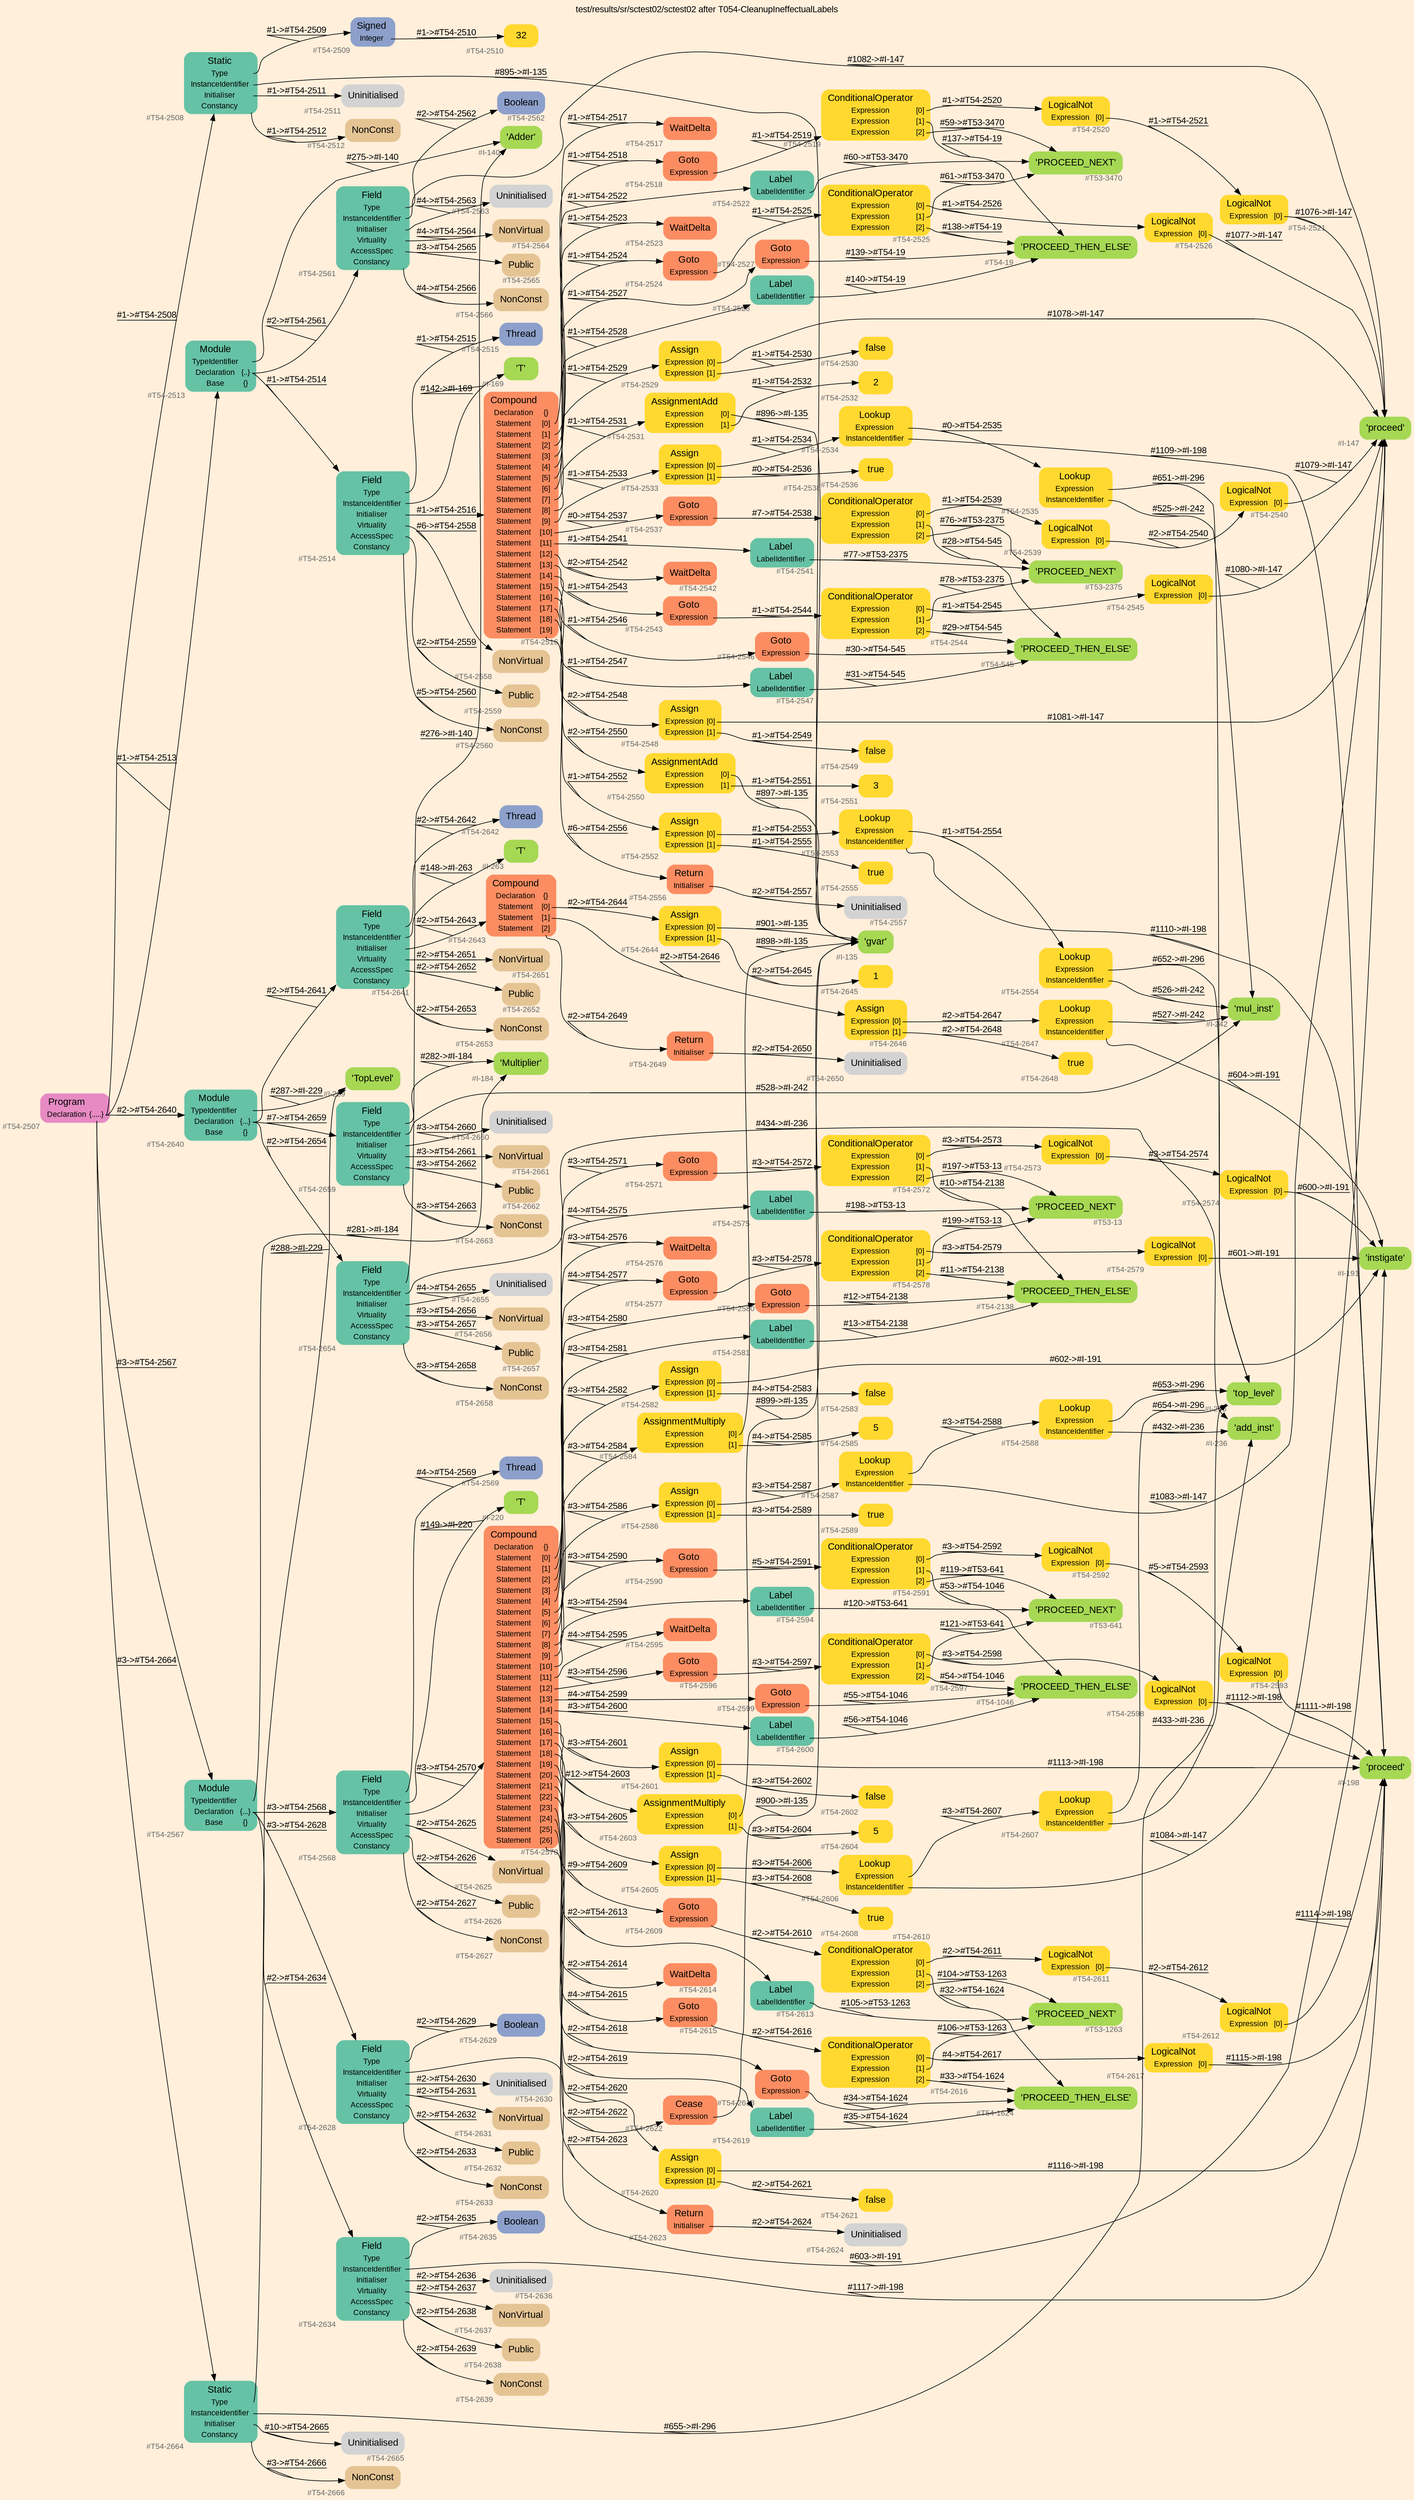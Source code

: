 digraph "test/results/sr/sctest02/sctest02 after T054-CleanupIneffectualLabels" {
label = "test/results/sr/sctest02/sctest02 after T054-CleanupIneffectualLabels"
labelloc = t
graph [
    rankdir = "LR"
    ranksep = 0.3
    bgcolor = antiquewhite1
    color = black
    fontcolor = black
    fontname = "Arial"
];
node [
    fontname = "Arial"
];
edge [
    fontname = "Arial"
];

// -------------------- node figure --------------------
// -------- block #T54-2507 ----------
"#T54-2507" [
    fillcolor = "/set28/4"
    xlabel = "#T54-2507"
    fontsize = "12"
    fontcolor = grey40
    shape = "plaintext"
    label = <<TABLE BORDER="0" CELLBORDER="0" CELLSPACING="0">
     <TR><TD><FONT COLOR="black" POINT-SIZE="15">Program</FONT></TD></TR>
     <TR><TD><FONT COLOR="black" POINT-SIZE="12">Declaration</FONT></TD><TD PORT="port0"><FONT COLOR="black" POINT-SIZE="12">{.....}</FONT></TD></TR>
    </TABLE>>
    style = "rounded,filled"
];

// -------- block #T54-2508 ----------
"#T54-2508" [
    fillcolor = "/set28/1"
    xlabel = "#T54-2508"
    fontsize = "12"
    fontcolor = grey40
    shape = "plaintext"
    label = <<TABLE BORDER="0" CELLBORDER="0" CELLSPACING="0">
     <TR><TD><FONT COLOR="black" POINT-SIZE="15">Static</FONT></TD></TR>
     <TR><TD><FONT COLOR="black" POINT-SIZE="12">Type</FONT></TD><TD PORT="port0"></TD></TR>
     <TR><TD><FONT COLOR="black" POINT-SIZE="12">InstanceIdentifier</FONT></TD><TD PORT="port1"></TD></TR>
     <TR><TD><FONT COLOR="black" POINT-SIZE="12">Initialiser</FONT></TD><TD PORT="port2"></TD></TR>
     <TR><TD><FONT COLOR="black" POINT-SIZE="12">Constancy</FONT></TD><TD PORT="port3"></TD></TR>
    </TABLE>>
    style = "rounded,filled"
];

// -------- block #T54-2509 ----------
"#T54-2509" [
    fillcolor = "/set28/3"
    xlabel = "#T54-2509"
    fontsize = "12"
    fontcolor = grey40
    shape = "plaintext"
    label = <<TABLE BORDER="0" CELLBORDER="0" CELLSPACING="0">
     <TR><TD><FONT COLOR="black" POINT-SIZE="15">Signed</FONT></TD></TR>
     <TR><TD><FONT COLOR="black" POINT-SIZE="12">Integer</FONT></TD><TD PORT="port0"></TD></TR>
    </TABLE>>
    style = "rounded,filled"
];

// -------- block #T54-2510 ----------
"#T54-2510" [
    fillcolor = "/set28/6"
    xlabel = "#T54-2510"
    fontsize = "12"
    fontcolor = grey40
    shape = "plaintext"
    label = <<TABLE BORDER="0" CELLBORDER="0" CELLSPACING="0">
     <TR><TD><FONT COLOR="black" POINT-SIZE="15">32</FONT></TD></TR>
    </TABLE>>
    style = "rounded,filled"
];

// -------- block #I-135 ----------
"#I-135" [
    fillcolor = "/set28/5"
    xlabel = "#I-135"
    fontsize = "12"
    fontcolor = grey40
    shape = "plaintext"
    label = <<TABLE BORDER="0" CELLBORDER="0" CELLSPACING="0">
     <TR><TD><FONT COLOR="black" POINT-SIZE="15">'gvar'</FONT></TD></TR>
    </TABLE>>
    style = "rounded,filled"
];

// -------- block #T54-2511 ----------
"#T54-2511" [
    xlabel = "#T54-2511"
    fontsize = "12"
    fontcolor = grey40
    shape = "plaintext"
    label = <<TABLE BORDER="0" CELLBORDER="0" CELLSPACING="0">
     <TR><TD><FONT COLOR="black" POINT-SIZE="15">Uninitialised</FONT></TD></TR>
    </TABLE>>
    style = "rounded,filled"
];

// -------- block #T54-2512 ----------
"#T54-2512" [
    fillcolor = "/set28/7"
    xlabel = "#T54-2512"
    fontsize = "12"
    fontcolor = grey40
    shape = "plaintext"
    label = <<TABLE BORDER="0" CELLBORDER="0" CELLSPACING="0">
     <TR><TD><FONT COLOR="black" POINT-SIZE="15">NonConst</FONT></TD></TR>
    </TABLE>>
    style = "rounded,filled"
];

// -------- block #T54-2513 ----------
"#T54-2513" [
    fillcolor = "/set28/1"
    xlabel = "#T54-2513"
    fontsize = "12"
    fontcolor = grey40
    shape = "plaintext"
    label = <<TABLE BORDER="0" CELLBORDER="0" CELLSPACING="0">
     <TR><TD><FONT COLOR="black" POINT-SIZE="15">Module</FONT></TD></TR>
     <TR><TD><FONT COLOR="black" POINT-SIZE="12">TypeIdentifier</FONT></TD><TD PORT="port0"></TD></TR>
     <TR><TD><FONT COLOR="black" POINT-SIZE="12">Declaration</FONT></TD><TD PORT="port1"><FONT COLOR="black" POINT-SIZE="12">{..}</FONT></TD></TR>
     <TR><TD><FONT COLOR="black" POINT-SIZE="12">Base</FONT></TD><TD PORT="port2"><FONT COLOR="black" POINT-SIZE="12">{}</FONT></TD></TR>
    </TABLE>>
    style = "rounded,filled"
];

// -------- block #I-140 ----------
"#I-140" [
    fillcolor = "/set28/5"
    xlabel = "#I-140"
    fontsize = "12"
    fontcolor = grey40
    shape = "plaintext"
    label = <<TABLE BORDER="0" CELLBORDER="0" CELLSPACING="0">
     <TR><TD><FONT COLOR="black" POINT-SIZE="15">'Adder'</FONT></TD></TR>
    </TABLE>>
    style = "rounded,filled"
];

// -------- block #T54-2514 ----------
"#T54-2514" [
    fillcolor = "/set28/1"
    xlabel = "#T54-2514"
    fontsize = "12"
    fontcolor = grey40
    shape = "plaintext"
    label = <<TABLE BORDER="0" CELLBORDER="0" CELLSPACING="0">
     <TR><TD><FONT COLOR="black" POINT-SIZE="15">Field</FONT></TD></TR>
     <TR><TD><FONT COLOR="black" POINT-SIZE="12">Type</FONT></TD><TD PORT="port0"></TD></TR>
     <TR><TD><FONT COLOR="black" POINT-SIZE="12">InstanceIdentifier</FONT></TD><TD PORT="port1"></TD></TR>
     <TR><TD><FONT COLOR="black" POINT-SIZE="12">Initialiser</FONT></TD><TD PORT="port2"></TD></TR>
     <TR><TD><FONT COLOR="black" POINT-SIZE="12">Virtuality</FONT></TD><TD PORT="port3"></TD></TR>
     <TR><TD><FONT COLOR="black" POINT-SIZE="12">AccessSpec</FONT></TD><TD PORT="port4"></TD></TR>
     <TR><TD><FONT COLOR="black" POINT-SIZE="12">Constancy</FONT></TD><TD PORT="port5"></TD></TR>
    </TABLE>>
    style = "rounded,filled"
];

// -------- block #T54-2515 ----------
"#T54-2515" [
    fillcolor = "/set28/3"
    xlabel = "#T54-2515"
    fontsize = "12"
    fontcolor = grey40
    shape = "plaintext"
    label = <<TABLE BORDER="0" CELLBORDER="0" CELLSPACING="0">
     <TR><TD><FONT COLOR="black" POINT-SIZE="15">Thread</FONT></TD></TR>
    </TABLE>>
    style = "rounded,filled"
];

// -------- block #I-169 ----------
"#I-169" [
    fillcolor = "/set28/5"
    xlabel = "#I-169"
    fontsize = "12"
    fontcolor = grey40
    shape = "plaintext"
    label = <<TABLE BORDER="0" CELLBORDER="0" CELLSPACING="0">
     <TR><TD><FONT COLOR="black" POINT-SIZE="15">'T'</FONT></TD></TR>
    </TABLE>>
    style = "rounded,filled"
];

// -------- block #T54-2516 ----------
"#T54-2516" [
    fillcolor = "/set28/2"
    xlabel = "#T54-2516"
    fontsize = "12"
    fontcolor = grey40
    shape = "plaintext"
    label = <<TABLE BORDER="0" CELLBORDER="0" CELLSPACING="0">
     <TR><TD><FONT COLOR="black" POINT-SIZE="15">Compound</FONT></TD></TR>
     <TR><TD><FONT COLOR="black" POINT-SIZE="12">Declaration</FONT></TD><TD PORT="port0"><FONT COLOR="black" POINT-SIZE="12">{}</FONT></TD></TR>
     <TR><TD><FONT COLOR="black" POINT-SIZE="12">Statement</FONT></TD><TD PORT="port1"><FONT COLOR="black" POINT-SIZE="12">[0]</FONT></TD></TR>
     <TR><TD><FONT COLOR="black" POINT-SIZE="12">Statement</FONT></TD><TD PORT="port2"><FONT COLOR="black" POINT-SIZE="12">[1]</FONT></TD></TR>
     <TR><TD><FONT COLOR="black" POINT-SIZE="12">Statement</FONT></TD><TD PORT="port3"><FONT COLOR="black" POINT-SIZE="12">[2]</FONT></TD></TR>
     <TR><TD><FONT COLOR="black" POINT-SIZE="12">Statement</FONT></TD><TD PORT="port4"><FONT COLOR="black" POINT-SIZE="12">[3]</FONT></TD></TR>
     <TR><TD><FONT COLOR="black" POINT-SIZE="12">Statement</FONT></TD><TD PORT="port5"><FONT COLOR="black" POINT-SIZE="12">[4]</FONT></TD></TR>
     <TR><TD><FONT COLOR="black" POINT-SIZE="12">Statement</FONT></TD><TD PORT="port6"><FONT COLOR="black" POINT-SIZE="12">[5]</FONT></TD></TR>
     <TR><TD><FONT COLOR="black" POINT-SIZE="12">Statement</FONT></TD><TD PORT="port7"><FONT COLOR="black" POINT-SIZE="12">[6]</FONT></TD></TR>
     <TR><TD><FONT COLOR="black" POINT-SIZE="12">Statement</FONT></TD><TD PORT="port8"><FONT COLOR="black" POINT-SIZE="12">[7]</FONT></TD></TR>
     <TR><TD><FONT COLOR="black" POINT-SIZE="12">Statement</FONT></TD><TD PORT="port9"><FONT COLOR="black" POINT-SIZE="12">[8]</FONT></TD></TR>
     <TR><TD><FONT COLOR="black" POINT-SIZE="12">Statement</FONT></TD><TD PORT="port10"><FONT COLOR="black" POINT-SIZE="12">[9]</FONT></TD></TR>
     <TR><TD><FONT COLOR="black" POINT-SIZE="12">Statement</FONT></TD><TD PORT="port11"><FONT COLOR="black" POINT-SIZE="12">[10]</FONT></TD></TR>
     <TR><TD><FONT COLOR="black" POINT-SIZE="12">Statement</FONT></TD><TD PORT="port12"><FONT COLOR="black" POINT-SIZE="12">[11]</FONT></TD></TR>
     <TR><TD><FONT COLOR="black" POINT-SIZE="12">Statement</FONT></TD><TD PORT="port13"><FONT COLOR="black" POINT-SIZE="12">[12]</FONT></TD></TR>
     <TR><TD><FONT COLOR="black" POINT-SIZE="12">Statement</FONT></TD><TD PORT="port14"><FONT COLOR="black" POINT-SIZE="12">[13]</FONT></TD></TR>
     <TR><TD><FONT COLOR="black" POINT-SIZE="12">Statement</FONT></TD><TD PORT="port15"><FONT COLOR="black" POINT-SIZE="12">[14]</FONT></TD></TR>
     <TR><TD><FONT COLOR="black" POINT-SIZE="12">Statement</FONT></TD><TD PORT="port16"><FONT COLOR="black" POINT-SIZE="12">[15]</FONT></TD></TR>
     <TR><TD><FONT COLOR="black" POINT-SIZE="12">Statement</FONT></TD><TD PORT="port17"><FONT COLOR="black" POINT-SIZE="12">[16]</FONT></TD></TR>
     <TR><TD><FONT COLOR="black" POINT-SIZE="12">Statement</FONT></TD><TD PORT="port18"><FONT COLOR="black" POINT-SIZE="12">[17]</FONT></TD></TR>
     <TR><TD><FONT COLOR="black" POINT-SIZE="12">Statement</FONT></TD><TD PORT="port19"><FONT COLOR="black" POINT-SIZE="12">[18]</FONT></TD></TR>
     <TR><TD><FONT COLOR="black" POINT-SIZE="12">Statement</FONT></TD><TD PORT="port20"><FONT COLOR="black" POINT-SIZE="12">[19]</FONT></TD></TR>
    </TABLE>>
    style = "rounded,filled"
];

// -------- block #T54-2517 ----------
"#T54-2517" [
    fillcolor = "/set28/2"
    xlabel = "#T54-2517"
    fontsize = "12"
    fontcolor = grey40
    shape = "plaintext"
    label = <<TABLE BORDER="0" CELLBORDER="0" CELLSPACING="0">
     <TR><TD><FONT COLOR="black" POINT-SIZE="15">WaitDelta</FONT></TD></TR>
    </TABLE>>
    style = "rounded,filled"
];

// -------- block #T54-2518 ----------
"#T54-2518" [
    fillcolor = "/set28/2"
    xlabel = "#T54-2518"
    fontsize = "12"
    fontcolor = grey40
    shape = "plaintext"
    label = <<TABLE BORDER="0" CELLBORDER="0" CELLSPACING="0">
     <TR><TD><FONT COLOR="black" POINT-SIZE="15">Goto</FONT></TD></TR>
     <TR><TD><FONT COLOR="black" POINT-SIZE="12">Expression</FONT></TD><TD PORT="port0"></TD></TR>
    </TABLE>>
    style = "rounded,filled"
];

// -------- block #T54-2519 ----------
"#T54-2519" [
    fillcolor = "/set28/6"
    xlabel = "#T54-2519"
    fontsize = "12"
    fontcolor = grey40
    shape = "plaintext"
    label = <<TABLE BORDER="0" CELLBORDER="0" CELLSPACING="0">
     <TR><TD><FONT COLOR="black" POINT-SIZE="15">ConditionalOperator</FONT></TD></TR>
     <TR><TD><FONT COLOR="black" POINT-SIZE="12">Expression</FONT></TD><TD PORT="port0"><FONT COLOR="black" POINT-SIZE="12">[0]</FONT></TD></TR>
     <TR><TD><FONT COLOR="black" POINT-SIZE="12">Expression</FONT></TD><TD PORT="port1"><FONT COLOR="black" POINT-SIZE="12">[1]</FONT></TD></TR>
     <TR><TD><FONT COLOR="black" POINT-SIZE="12">Expression</FONT></TD><TD PORT="port2"><FONT COLOR="black" POINT-SIZE="12">[2]</FONT></TD></TR>
    </TABLE>>
    style = "rounded,filled"
];

// -------- block #T54-2520 ----------
"#T54-2520" [
    fillcolor = "/set28/6"
    xlabel = "#T54-2520"
    fontsize = "12"
    fontcolor = grey40
    shape = "plaintext"
    label = <<TABLE BORDER="0" CELLBORDER="0" CELLSPACING="0">
     <TR><TD><FONT COLOR="black" POINT-SIZE="15">LogicalNot</FONT></TD></TR>
     <TR><TD><FONT COLOR="black" POINT-SIZE="12">Expression</FONT></TD><TD PORT="port0"><FONT COLOR="black" POINT-SIZE="12">[0]</FONT></TD></TR>
    </TABLE>>
    style = "rounded,filled"
];

// -------- block #T54-2521 ----------
"#T54-2521" [
    fillcolor = "/set28/6"
    xlabel = "#T54-2521"
    fontsize = "12"
    fontcolor = grey40
    shape = "plaintext"
    label = <<TABLE BORDER="0" CELLBORDER="0" CELLSPACING="0">
     <TR><TD><FONT COLOR="black" POINT-SIZE="15">LogicalNot</FONT></TD></TR>
     <TR><TD><FONT COLOR="black" POINT-SIZE="12">Expression</FONT></TD><TD PORT="port0"><FONT COLOR="black" POINT-SIZE="12">[0]</FONT></TD></TR>
    </TABLE>>
    style = "rounded,filled"
];

// -------- block #I-147 ----------
"#I-147" [
    fillcolor = "/set28/5"
    xlabel = "#I-147"
    fontsize = "12"
    fontcolor = grey40
    shape = "plaintext"
    label = <<TABLE BORDER="0" CELLBORDER="0" CELLSPACING="0">
     <TR><TD><FONT COLOR="black" POINT-SIZE="15">'proceed'</FONT></TD></TR>
    </TABLE>>
    style = "rounded,filled"
];

// -------- block #T54-19 ----------
"#T54-19" [
    fillcolor = "/set28/5"
    xlabel = "#T54-19"
    fontsize = "12"
    fontcolor = grey40
    shape = "plaintext"
    label = <<TABLE BORDER="0" CELLBORDER="0" CELLSPACING="0">
     <TR><TD><FONT COLOR="black" POINT-SIZE="15">'PROCEED_THEN_ELSE'</FONT></TD></TR>
    </TABLE>>
    style = "rounded,filled"
];

// -------- block #T53-3470 ----------
"#T53-3470" [
    fillcolor = "/set28/5"
    xlabel = "#T53-3470"
    fontsize = "12"
    fontcolor = grey40
    shape = "plaintext"
    label = <<TABLE BORDER="0" CELLBORDER="0" CELLSPACING="0">
     <TR><TD><FONT COLOR="black" POINT-SIZE="15">'PROCEED_NEXT'</FONT></TD></TR>
    </TABLE>>
    style = "rounded,filled"
];

// -------- block #T54-2522 ----------
"#T54-2522" [
    fillcolor = "/set28/1"
    xlabel = "#T54-2522"
    fontsize = "12"
    fontcolor = grey40
    shape = "plaintext"
    label = <<TABLE BORDER="0" CELLBORDER="0" CELLSPACING="0">
     <TR><TD><FONT COLOR="black" POINT-SIZE="15">Label</FONT></TD></TR>
     <TR><TD><FONT COLOR="black" POINT-SIZE="12">LabelIdentifier</FONT></TD><TD PORT="port0"></TD></TR>
    </TABLE>>
    style = "rounded,filled"
];

// -------- block #T54-2523 ----------
"#T54-2523" [
    fillcolor = "/set28/2"
    xlabel = "#T54-2523"
    fontsize = "12"
    fontcolor = grey40
    shape = "plaintext"
    label = <<TABLE BORDER="0" CELLBORDER="0" CELLSPACING="0">
     <TR><TD><FONT COLOR="black" POINT-SIZE="15">WaitDelta</FONT></TD></TR>
    </TABLE>>
    style = "rounded,filled"
];

// -------- block #T54-2524 ----------
"#T54-2524" [
    fillcolor = "/set28/2"
    xlabel = "#T54-2524"
    fontsize = "12"
    fontcolor = grey40
    shape = "plaintext"
    label = <<TABLE BORDER="0" CELLBORDER="0" CELLSPACING="0">
     <TR><TD><FONT COLOR="black" POINT-SIZE="15">Goto</FONT></TD></TR>
     <TR><TD><FONT COLOR="black" POINT-SIZE="12">Expression</FONT></TD><TD PORT="port0"></TD></TR>
    </TABLE>>
    style = "rounded,filled"
];

// -------- block #T54-2525 ----------
"#T54-2525" [
    fillcolor = "/set28/6"
    xlabel = "#T54-2525"
    fontsize = "12"
    fontcolor = grey40
    shape = "plaintext"
    label = <<TABLE BORDER="0" CELLBORDER="0" CELLSPACING="0">
     <TR><TD><FONT COLOR="black" POINT-SIZE="15">ConditionalOperator</FONT></TD></TR>
     <TR><TD><FONT COLOR="black" POINT-SIZE="12">Expression</FONT></TD><TD PORT="port0"><FONT COLOR="black" POINT-SIZE="12">[0]</FONT></TD></TR>
     <TR><TD><FONT COLOR="black" POINT-SIZE="12">Expression</FONT></TD><TD PORT="port1"><FONT COLOR="black" POINT-SIZE="12">[1]</FONT></TD></TR>
     <TR><TD><FONT COLOR="black" POINT-SIZE="12">Expression</FONT></TD><TD PORT="port2"><FONT COLOR="black" POINT-SIZE="12">[2]</FONT></TD></TR>
    </TABLE>>
    style = "rounded,filled"
];

// -------- block #T54-2526 ----------
"#T54-2526" [
    fillcolor = "/set28/6"
    xlabel = "#T54-2526"
    fontsize = "12"
    fontcolor = grey40
    shape = "plaintext"
    label = <<TABLE BORDER="0" CELLBORDER="0" CELLSPACING="0">
     <TR><TD><FONT COLOR="black" POINT-SIZE="15">LogicalNot</FONT></TD></TR>
     <TR><TD><FONT COLOR="black" POINT-SIZE="12">Expression</FONT></TD><TD PORT="port0"><FONT COLOR="black" POINT-SIZE="12">[0]</FONT></TD></TR>
    </TABLE>>
    style = "rounded,filled"
];

// -------- block #T54-2527 ----------
"#T54-2527" [
    fillcolor = "/set28/2"
    xlabel = "#T54-2527"
    fontsize = "12"
    fontcolor = grey40
    shape = "plaintext"
    label = <<TABLE BORDER="0" CELLBORDER="0" CELLSPACING="0">
     <TR><TD><FONT COLOR="black" POINT-SIZE="15">Goto</FONT></TD></TR>
     <TR><TD><FONT COLOR="black" POINT-SIZE="12">Expression</FONT></TD><TD PORT="port0"></TD></TR>
    </TABLE>>
    style = "rounded,filled"
];

// -------- block #T54-2528 ----------
"#T54-2528" [
    fillcolor = "/set28/1"
    xlabel = "#T54-2528"
    fontsize = "12"
    fontcolor = grey40
    shape = "plaintext"
    label = <<TABLE BORDER="0" CELLBORDER="0" CELLSPACING="0">
     <TR><TD><FONT COLOR="black" POINT-SIZE="15">Label</FONT></TD></TR>
     <TR><TD><FONT COLOR="black" POINT-SIZE="12">LabelIdentifier</FONT></TD><TD PORT="port0"></TD></TR>
    </TABLE>>
    style = "rounded,filled"
];

// -------- block #T54-2529 ----------
"#T54-2529" [
    fillcolor = "/set28/6"
    xlabel = "#T54-2529"
    fontsize = "12"
    fontcolor = grey40
    shape = "plaintext"
    label = <<TABLE BORDER="0" CELLBORDER="0" CELLSPACING="0">
     <TR><TD><FONT COLOR="black" POINT-SIZE="15">Assign</FONT></TD></TR>
     <TR><TD><FONT COLOR="black" POINT-SIZE="12">Expression</FONT></TD><TD PORT="port0"><FONT COLOR="black" POINT-SIZE="12">[0]</FONT></TD></TR>
     <TR><TD><FONT COLOR="black" POINT-SIZE="12">Expression</FONT></TD><TD PORT="port1"><FONT COLOR="black" POINT-SIZE="12">[1]</FONT></TD></TR>
    </TABLE>>
    style = "rounded,filled"
];

// -------- block #T54-2530 ----------
"#T54-2530" [
    fillcolor = "/set28/6"
    xlabel = "#T54-2530"
    fontsize = "12"
    fontcolor = grey40
    shape = "plaintext"
    label = <<TABLE BORDER="0" CELLBORDER="0" CELLSPACING="0">
     <TR><TD><FONT COLOR="black" POINT-SIZE="15">false</FONT></TD></TR>
    </TABLE>>
    style = "rounded,filled"
];

// -------- block #T54-2531 ----------
"#T54-2531" [
    fillcolor = "/set28/6"
    xlabel = "#T54-2531"
    fontsize = "12"
    fontcolor = grey40
    shape = "plaintext"
    label = <<TABLE BORDER="0" CELLBORDER="0" CELLSPACING="0">
     <TR><TD><FONT COLOR="black" POINT-SIZE="15">AssignmentAdd</FONT></TD></TR>
     <TR><TD><FONT COLOR="black" POINT-SIZE="12">Expression</FONT></TD><TD PORT="port0"><FONT COLOR="black" POINT-SIZE="12">[0]</FONT></TD></TR>
     <TR><TD><FONT COLOR="black" POINT-SIZE="12">Expression</FONT></TD><TD PORT="port1"><FONT COLOR="black" POINT-SIZE="12">[1]</FONT></TD></TR>
    </TABLE>>
    style = "rounded,filled"
];

// -------- block #T54-2532 ----------
"#T54-2532" [
    fillcolor = "/set28/6"
    xlabel = "#T54-2532"
    fontsize = "12"
    fontcolor = grey40
    shape = "plaintext"
    label = <<TABLE BORDER="0" CELLBORDER="0" CELLSPACING="0">
     <TR><TD><FONT COLOR="black" POINT-SIZE="15">2</FONT></TD></TR>
    </TABLE>>
    style = "rounded,filled"
];

// -------- block #T54-2533 ----------
"#T54-2533" [
    fillcolor = "/set28/6"
    xlabel = "#T54-2533"
    fontsize = "12"
    fontcolor = grey40
    shape = "plaintext"
    label = <<TABLE BORDER="0" CELLBORDER="0" CELLSPACING="0">
     <TR><TD><FONT COLOR="black" POINT-SIZE="15">Assign</FONT></TD></TR>
     <TR><TD><FONT COLOR="black" POINT-SIZE="12">Expression</FONT></TD><TD PORT="port0"><FONT COLOR="black" POINT-SIZE="12">[0]</FONT></TD></TR>
     <TR><TD><FONT COLOR="black" POINT-SIZE="12">Expression</FONT></TD><TD PORT="port1"><FONT COLOR="black" POINT-SIZE="12">[1]</FONT></TD></TR>
    </TABLE>>
    style = "rounded,filled"
];

// -------- block #T54-2534 ----------
"#T54-2534" [
    fillcolor = "/set28/6"
    xlabel = "#T54-2534"
    fontsize = "12"
    fontcolor = grey40
    shape = "plaintext"
    label = <<TABLE BORDER="0" CELLBORDER="0" CELLSPACING="0">
     <TR><TD><FONT COLOR="black" POINT-SIZE="15">Lookup</FONT></TD></TR>
     <TR><TD><FONT COLOR="black" POINT-SIZE="12">Expression</FONT></TD><TD PORT="port0"></TD></TR>
     <TR><TD><FONT COLOR="black" POINT-SIZE="12">InstanceIdentifier</FONT></TD><TD PORT="port1"></TD></TR>
    </TABLE>>
    style = "rounded,filled"
];

// -------- block #T54-2535 ----------
"#T54-2535" [
    fillcolor = "/set28/6"
    xlabel = "#T54-2535"
    fontsize = "12"
    fontcolor = grey40
    shape = "plaintext"
    label = <<TABLE BORDER="0" CELLBORDER="0" CELLSPACING="0">
     <TR><TD><FONT COLOR="black" POINT-SIZE="15">Lookup</FONT></TD></TR>
     <TR><TD><FONT COLOR="black" POINT-SIZE="12">Expression</FONT></TD><TD PORT="port0"></TD></TR>
     <TR><TD><FONT COLOR="black" POINT-SIZE="12">InstanceIdentifier</FONT></TD><TD PORT="port1"></TD></TR>
    </TABLE>>
    style = "rounded,filled"
];

// -------- block #I-296 ----------
"#I-296" [
    fillcolor = "/set28/5"
    xlabel = "#I-296"
    fontsize = "12"
    fontcolor = grey40
    shape = "plaintext"
    label = <<TABLE BORDER="0" CELLBORDER="0" CELLSPACING="0">
     <TR><TD><FONT COLOR="black" POINT-SIZE="15">'top_level'</FONT></TD></TR>
    </TABLE>>
    style = "rounded,filled"
];

// -------- block #I-242 ----------
"#I-242" [
    fillcolor = "/set28/5"
    xlabel = "#I-242"
    fontsize = "12"
    fontcolor = grey40
    shape = "plaintext"
    label = <<TABLE BORDER="0" CELLBORDER="0" CELLSPACING="0">
     <TR><TD><FONT COLOR="black" POINT-SIZE="15">'mul_inst'</FONT></TD></TR>
    </TABLE>>
    style = "rounded,filled"
];

// -------- block #I-198 ----------
"#I-198" [
    fillcolor = "/set28/5"
    xlabel = "#I-198"
    fontsize = "12"
    fontcolor = grey40
    shape = "plaintext"
    label = <<TABLE BORDER="0" CELLBORDER="0" CELLSPACING="0">
     <TR><TD><FONT COLOR="black" POINT-SIZE="15">'proceed'</FONT></TD></TR>
    </TABLE>>
    style = "rounded,filled"
];

// -------- block #T54-2536 ----------
"#T54-2536" [
    fillcolor = "/set28/6"
    xlabel = "#T54-2536"
    fontsize = "12"
    fontcolor = grey40
    shape = "plaintext"
    label = <<TABLE BORDER="0" CELLBORDER="0" CELLSPACING="0">
     <TR><TD><FONT COLOR="black" POINT-SIZE="15">true</FONT></TD></TR>
    </TABLE>>
    style = "rounded,filled"
];

// -------- block #T54-2537 ----------
"#T54-2537" [
    fillcolor = "/set28/2"
    xlabel = "#T54-2537"
    fontsize = "12"
    fontcolor = grey40
    shape = "plaintext"
    label = <<TABLE BORDER="0" CELLBORDER="0" CELLSPACING="0">
     <TR><TD><FONT COLOR="black" POINT-SIZE="15">Goto</FONT></TD></TR>
     <TR><TD><FONT COLOR="black" POINT-SIZE="12">Expression</FONT></TD><TD PORT="port0"></TD></TR>
    </TABLE>>
    style = "rounded,filled"
];

// -------- block #T54-2538 ----------
"#T54-2538" [
    fillcolor = "/set28/6"
    xlabel = "#T54-2538"
    fontsize = "12"
    fontcolor = grey40
    shape = "plaintext"
    label = <<TABLE BORDER="0" CELLBORDER="0" CELLSPACING="0">
     <TR><TD><FONT COLOR="black" POINT-SIZE="15">ConditionalOperator</FONT></TD></TR>
     <TR><TD><FONT COLOR="black" POINT-SIZE="12">Expression</FONT></TD><TD PORT="port0"><FONT COLOR="black" POINT-SIZE="12">[0]</FONT></TD></TR>
     <TR><TD><FONT COLOR="black" POINT-SIZE="12">Expression</FONT></TD><TD PORT="port1"><FONT COLOR="black" POINT-SIZE="12">[1]</FONT></TD></TR>
     <TR><TD><FONT COLOR="black" POINT-SIZE="12">Expression</FONT></TD><TD PORT="port2"><FONT COLOR="black" POINT-SIZE="12">[2]</FONT></TD></TR>
    </TABLE>>
    style = "rounded,filled"
];

// -------- block #T54-2539 ----------
"#T54-2539" [
    fillcolor = "/set28/6"
    xlabel = "#T54-2539"
    fontsize = "12"
    fontcolor = grey40
    shape = "plaintext"
    label = <<TABLE BORDER="0" CELLBORDER="0" CELLSPACING="0">
     <TR><TD><FONT COLOR="black" POINT-SIZE="15">LogicalNot</FONT></TD></TR>
     <TR><TD><FONT COLOR="black" POINT-SIZE="12">Expression</FONT></TD><TD PORT="port0"><FONT COLOR="black" POINT-SIZE="12">[0]</FONT></TD></TR>
    </TABLE>>
    style = "rounded,filled"
];

// -------- block #T54-2540 ----------
"#T54-2540" [
    fillcolor = "/set28/6"
    xlabel = "#T54-2540"
    fontsize = "12"
    fontcolor = grey40
    shape = "plaintext"
    label = <<TABLE BORDER="0" CELLBORDER="0" CELLSPACING="0">
     <TR><TD><FONT COLOR="black" POINT-SIZE="15">LogicalNot</FONT></TD></TR>
     <TR><TD><FONT COLOR="black" POINT-SIZE="12">Expression</FONT></TD><TD PORT="port0"><FONT COLOR="black" POINT-SIZE="12">[0]</FONT></TD></TR>
    </TABLE>>
    style = "rounded,filled"
];

// -------- block #T54-545 ----------
"#T54-545" [
    fillcolor = "/set28/5"
    xlabel = "#T54-545"
    fontsize = "12"
    fontcolor = grey40
    shape = "plaintext"
    label = <<TABLE BORDER="0" CELLBORDER="0" CELLSPACING="0">
     <TR><TD><FONT COLOR="black" POINT-SIZE="15">'PROCEED_THEN_ELSE'</FONT></TD></TR>
    </TABLE>>
    style = "rounded,filled"
];

// -------- block #T53-2375 ----------
"#T53-2375" [
    fillcolor = "/set28/5"
    xlabel = "#T53-2375"
    fontsize = "12"
    fontcolor = grey40
    shape = "plaintext"
    label = <<TABLE BORDER="0" CELLBORDER="0" CELLSPACING="0">
     <TR><TD><FONT COLOR="black" POINT-SIZE="15">'PROCEED_NEXT'</FONT></TD></TR>
    </TABLE>>
    style = "rounded,filled"
];

// -------- block #T54-2541 ----------
"#T54-2541" [
    fillcolor = "/set28/1"
    xlabel = "#T54-2541"
    fontsize = "12"
    fontcolor = grey40
    shape = "plaintext"
    label = <<TABLE BORDER="0" CELLBORDER="0" CELLSPACING="0">
     <TR><TD><FONT COLOR="black" POINT-SIZE="15">Label</FONT></TD></TR>
     <TR><TD><FONT COLOR="black" POINT-SIZE="12">LabelIdentifier</FONT></TD><TD PORT="port0"></TD></TR>
    </TABLE>>
    style = "rounded,filled"
];

// -------- block #T54-2542 ----------
"#T54-2542" [
    fillcolor = "/set28/2"
    xlabel = "#T54-2542"
    fontsize = "12"
    fontcolor = grey40
    shape = "plaintext"
    label = <<TABLE BORDER="0" CELLBORDER="0" CELLSPACING="0">
     <TR><TD><FONT COLOR="black" POINT-SIZE="15">WaitDelta</FONT></TD></TR>
    </TABLE>>
    style = "rounded,filled"
];

// -------- block #T54-2543 ----------
"#T54-2543" [
    fillcolor = "/set28/2"
    xlabel = "#T54-2543"
    fontsize = "12"
    fontcolor = grey40
    shape = "plaintext"
    label = <<TABLE BORDER="0" CELLBORDER="0" CELLSPACING="0">
     <TR><TD><FONT COLOR="black" POINT-SIZE="15">Goto</FONT></TD></TR>
     <TR><TD><FONT COLOR="black" POINT-SIZE="12">Expression</FONT></TD><TD PORT="port0"></TD></TR>
    </TABLE>>
    style = "rounded,filled"
];

// -------- block #T54-2544 ----------
"#T54-2544" [
    fillcolor = "/set28/6"
    xlabel = "#T54-2544"
    fontsize = "12"
    fontcolor = grey40
    shape = "plaintext"
    label = <<TABLE BORDER="0" CELLBORDER="0" CELLSPACING="0">
     <TR><TD><FONT COLOR="black" POINT-SIZE="15">ConditionalOperator</FONT></TD></TR>
     <TR><TD><FONT COLOR="black" POINT-SIZE="12">Expression</FONT></TD><TD PORT="port0"><FONT COLOR="black" POINT-SIZE="12">[0]</FONT></TD></TR>
     <TR><TD><FONT COLOR="black" POINT-SIZE="12">Expression</FONT></TD><TD PORT="port1"><FONT COLOR="black" POINT-SIZE="12">[1]</FONT></TD></TR>
     <TR><TD><FONT COLOR="black" POINT-SIZE="12">Expression</FONT></TD><TD PORT="port2"><FONT COLOR="black" POINT-SIZE="12">[2]</FONT></TD></TR>
    </TABLE>>
    style = "rounded,filled"
];

// -------- block #T54-2545 ----------
"#T54-2545" [
    fillcolor = "/set28/6"
    xlabel = "#T54-2545"
    fontsize = "12"
    fontcolor = grey40
    shape = "plaintext"
    label = <<TABLE BORDER="0" CELLBORDER="0" CELLSPACING="0">
     <TR><TD><FONT COLOR="black" POINT-SIZE="15">LogicalNot</FONT></TD></TR>
     <TR><TD><FONT COLOR="black" POINT-SIZE="12">Expression</FONT></TD><TD PORT="port0"><FONT COLOR="black" POINT-SIZE="12">[0]</FONT></TD></TR>
    </TABLE>>
    style = "rounded,filled"
];

// -------- block #T54-2546 ----------
"#T54-2546" [
    fillcolor = "/set28/2"
    xlabel = "#T54-2546"
    fontsize = "12"
    fontcolor = grey40
    shape = "plaintext"
    label = <<TABLE BORDER="0" CELLBORDER="0" CELLSPACING="0">
     <TR><TD><FONT COLOR="black" POINT-SIZE="15">Goto</FONT></TD></TR>
     <TR><TD><FONT COLOR="black" POINT-SIZE="12">Expression</FONT></TD><TD PORT="port0"></TD></TR>
    </TABLE>>
    style = "rounded,filled"
];

// -------- block #T54-2547 ----------
"#T54-2547" [
    fillcolor = "/set28/1"
    xlabel = "#T54-2547"
    fontsize = "12"
    fontcolor = grey40
    shape = "plaintext"
    label = <<TABLE BORDER="0" CELLBORDER="0" CELLSPACING="0">
     <TR><TD><FONT COLOR="black" POINT-SIZE="15">Label</FONT></TD></TR>
     <TR><TD><FONT COLOR="black" POINT-SIZE="12">LabelIdentifier</FONT></TD><TD PORT="port0"></TD></TR>
    </TABLE>>
    style = "rounded,filled"
];

// -------- block #T54-2548 ----------
"#T54-2548" [
    fillcolor = "/set28/6"
    xlabel = "#T54-2548"
    fontsize = "12"
    fontcolor = grey40
    shape = "plaintext"
    label = <<TABLE BORDER="0" CELLBORDER="0" CELLSPACING="0">
     <TR><TD><FONT COLOR="black" POINT-SIZE="15">Assign</FONT></TD></TR>
     <TR><TD><FONT COLOR="black" POINT-SIZE="12">Expression</FONT></TD><TD PORT="port0"><FONT COLOR="black" POINT-SIZE="12">[0]</FONT></TD></TR>
     <TR><TD><FONT COLOR="black" POINT-SIZE="12">Expression</FONT></TD><TD PORT="port1"><FONT COLOR="black" POINT-SIZE="12">[1]</FONT></TD></TR>
    </TABLE>>
    style = "rounded,filled"
];

// -------- block #T54-2549 ----------
"#T54-2549" [
    fillcolor = "/set28/6"
    xlabel = "#T54-2549"
    fontsize = "12"
    fontcolor = grey40
    shape = "plaintext"
    label = <<TABLE BORDER="0" CELLBORDER="0" CELLSPACING="0">
     <TR><TD><FONT COLOR="black" POINT-SIZE="15">false</FONT></TD></TR>
    </TABLE>>
    style = "rounded,filled"
];

// -------- block #T54-2550 ----------
"#T54-2550" [
    fillcolor = "/set28/6"
    xlabel = "#T54-2550"
    fontsize = "12"
    fontcolor = grey40
    shape = "plaintext"
    label = <<TABLE BORDER="0" CELLBORDER="0" CELLSPACING="0">
     <TR><TD><FONT COLOR="black" POINT-SIZE="15">AssignmentAdd</FONT></TD></TR>
     <TR><TD><FONT COLOR="black" POINT-SIZE="12">Expression</FONT></TD><TD PORT="port0"><FONT COLOR="black" POINT-SIZE="12">[0]</FONT></TD></TR>
     <TR><TD><FONT COLOR="black" POINT-SIZE="12">Expression</FONT></TD><TD PORT="port1"><FONT COLOR="black" POINT-SIZE="12">[1]</FONT></TD></TR>
    </TABLE>>
    style = "rounded,filled"
];

// -------- block #T54-2551 ----------
"#T54-2551" [
    fillcolor = "/set28/6"
    xlabel = "#T54-2551"
    fontsize = "12"
    fontcolor = grey40
    shape = "plaintext"
    label = <<TABLE BORDER="0" CELLBORDER="0" CELLSPACING="0">
     <TR><TD><FONT COLOR="black" POINT-SIZE="15">3</FONT></TD></TR>
    </TABLE>>
    style = "rounded,filled"
];

// -------- block #T54-2552 ----------
"#T54-2552" [
    fillcolor = "/set28/6"
    xlabel = "#T54-2552"
    fontsize = "12"
    fontcolor = grey40
    shape = "plaintext"
    label = <<TABLE BORDER="0" CELLBORDER="0" CELLSPACING="0">
     <TR><TD><FONT COLOR="black" POINT-SIZE="15">Assign</FONT></TD></TR>
     <TR><TD><FONT COLOR="black" POINT-SIZE="12">Expression</FONT></TD><TD PORT="port0"><FONT COLOR="black" POINT-SIZE="12">[0]</FONT></TD></TR>
     <TR><TD><FONT COLOR="black" POINT-SIZE="12">Expression</FONT></TD><TD PORT="port1"><FONT COLOR="black" POINT-SIZE="12">[1]</FONT></TD></TR>
    </TABLE>>
    style = "rounded,filled"
];

// -------- block #T54-2553 ----------
"#T54-2553" [
    fillcolor = "/set28/6"
    xlabel = "#T54-2553"
    fontsize = "12"
    fontcolor = grey40
    shape = "plaintext"
    label = <<TABLE BORDER="0" CELLBORDER="0" CELLSPACING="0">
     <TR><TD><FONT COLOR="black" POINT-SIZE="15">Lookup</FONT></TD></TR>
     <TR><TD><FONT COLOR="black" POINT-SIZE="12">Expression</FONT></TD><TD PORT="port0"></TD></TR>
     <TR><TD><FONT COLOR="black" POINT-SIZE="12">InstanceIdentifier</FONT></TD><TD PORT="port1"></TD></TR>
    </TABLE>>
    style = "rounded,filled"
];

// -------- block #T54-2554 ----------
"#T54-2554" [
    fillcolor = "/set28/6"
    xlabel = "#T54-2554"
    fontsize = "12"
    fontcolor = grey40
    shape = "plaintext"
    label = <<TABLE BORDER="0" CELLBORDER="0" CELLSPACING="0">
     <TR><TD><FONT COLOR="black" POINT-SIZE="15">Lookup</FONT></TD></TR>
     <TR><TD><FONT COLOR="black" POINT-SIZE="12">Expression</FONT></TD><TD PORT="port0"></TD></TR>
     <TR><TD><FONT COLOR="black" POINT-SIZE="12">InstanceIdentifier</FONT></TD><TD PORT="port1"></TD></TR>
    </TABLE>>
    style = "rounded,filled"
];

// -------- block #T54-2555 ----------
"#T54-2555" [
    fillcolor = "/set28/6"
    xlabel = "#T54-2555"
    fontsize = "12"
    fontcolor = grey40
    shape = "plaintext"
    label = <<TABLE BORDER="0" CELLBORDER="0" CELLSPACING="0">
     <TR><TD><FONT COLOR="black" POINT-SIZE="15">true</FONT></TD></TR>
    </TABLE>>
    style = "rounded,filled"
];

// -------- block #T54-2556 ----------
"#T54-2556" [
    fillcolor = "/set28/2"
    xlabel = "#T54-2556"
    fontsize = "12"
    fontcolor = grey40
    shape = "plaintext"
    label = <<TABLE BORDER="0" CELLBORDER="0" CELLSPACING="0">
     <TR><TD><FONT COLOR="black" POINT-SIZE="15">Return</FONT></TD></TR>
     <TR><TD><FONT COLOR="black" POINT-SIZE="12">Initialiser</FONT></TD><TD PORT="port0"></TD></TR>
    </TABLE>>
    style = "rounded,filled"
];

// -------- block #T54-2557 ----------
"#T54-2557" [
    xlabel = "#T54-2557"
    fontsize = "12"
    fontcolor = grey40
    shape = "plaintext"
    label = <<TABLE BORDER="0" CELLBORDER="0" CELLSPACING="0">
     <TR><TD><FONT COLOR="black" POINT-SIZE="15">Uninitialised</FONT></TD></TR>
    </TABLE>>
    style = "rounded,filled"
];

// -------- block #T54-2558 ----------
"#T54-2558" [
    fillcolor = "/set28/7"
    xlabel = "#T54-2558"
    fontsize = "12"
    fontcolor = grey40
    shape = "plaintext"
    label = <<TABLE BORDER="0" CELLBORDER="0" CELLSPACING="0">
     <TR><TD><FONT COLOR="black" POINT-SIZE="15">NonVirtual</FONT></TD></TR>
    </TABLE>>
    style = "rounded,filled"
];

// -------- block #T54-2559 ----------
"#T54-2559" [
    fillcolor = "/set28/7"
    xlabel = "#T54-2559"
    fontsize = "12"
    fontcolor = grey40
    shape = "plaintext"
    label = <<TABLE BORDER="0" CELLBORDER="0" CELLSPACING="0">
     <TR><TD><FONT COLOR="black" POINT-SIZE="15">Public</FONT></TD></TR>
    </TABLE>>
    style = "rounded,filled"
];

// -------- block #T54-2560 ----------
"#T54-2560" [
    fillcolor = "/set28/7"
    xlabel = "#T54-2560"
    fontsize = "12"
    fontcolor = grey40
    shape = "plaintext"
    label = <<TABLE BORDER="0" CELLBORDER="0" CELLSPACING="0">
     <TR><TD><FONT COLOR="black" POINT-SIZE="15">NonConst</FONT></TD></TR>
    </TABLE>>
    style = "rounded,filled"
];

// -------- block #T54-2561 ----------
"#T54-2561" [
    fillcolor = "/set28/1"
    xlabel = "#T54-2561"
    fontsize = "12"
    fontcolor = grey40
    shape = "plaintext"
    label = <<TABLE BORDER="0" CELLBORDER="0" CELLSPACING="0">
     <TR><TD><FONT COLOR="black" POINT-SIZE="15">Field</FONT></TD></TR>
     <TR><TD><FONT COLOR="black" POINT-SIZE="12">Type</FONT></TD><TD PORT="port0"></TD></TR>
     <TR><TD><FONT COLOR="black" POINT-SIZE="12">InstanceIdentifier</FONT></TD><TD PORT="port1"></TD></TR>
     <TR><TD><FONT COLOR="black" POINT-SIZE="12">Initialiser</FONT></TD><TD PORT="port2"></TD></TR>
     <TR><TD><FONT COLOR="black" POINT-SIZE="12">Virtuality</FONT></TD><TD PORT="port3"></TD></TR>
     <TR><TD><FONT COLOR="black" POINT-SIZE="12">AccessSpec</FONT></TD><TD PORT="port4"></TD></TR>
     <TR><TD><FONT COLOR="black" POINT-SIZE="12">Constancy</FONT></TD><TD PORT="port5"></TD></TR>
    </TABLE>>
    style = "rounded,filled"
];

// -------- block #T54-2562 ----------
"#T54-2562" [
    fillcolor = "/set28/3"
    xlabel = "#T54-2562"
    fontsize = "12"
    fontcolor = grey40
    shape = "plaintext"
    label = <<TABLE BORDER="0" CELLBORDER="0" CELLSPACING="0">
     <TR><TD><FONT COLOR="black" POINT-SIZE="15">Boolean</FONT></TD></TR>
    </TABLE>>
    style = "rounded,filled"
];

// -------- block #T54-2563 ----------
"#T54-2563" [
    xlabel = "#T54-2563"
    fontsize = "12"
    fontcolor = grey40
    shape = "plaintext"
    label = <<TABLE BORDER="0" CELLBORDER="0" CELLSPACING="0">
     <TR><TD><FONT COLOR="black" POINT-SIZE="15">Uninitialised</FONT></TD></TR>
    </TABLE>>
    style = "rounded,filled"
];

// -------- block #T54-2564 ----------
"#T54-2564" [
    fillcolor = "/set28/7"
    xlabel = "#T54-2564"
    fontsize = "12"
    fontcolor = grey40
    shape = "plaintext"
    label = <<TABLE BORDER="0" CELLBORDER="0" CELLSPACING="0">
     <TR><TD><FONT COLOR="black" POINT-SIZE="15">NonVirtual</FONT></TD></TR>
    </TABLE>>
    style = "rounded,filled"
];

// -------- block #T54-2565 ----------
"#T54-2565" [
    fillcolor = "/set28/7"
    xlabel = "#T54-2565"
    fontsize = "12"
    fontcolor = grey40
    shape = "plaintext"
    label = <<TABLE BORDER="0" CELLBORDER="0" CELLSPACING="0">
     <TR><TD><FONT COLOR="black" POINT-SIZE="15">Public</FONT></TD></TR>
    </TABLE>>
    style = "rounded,filled"
];

// -------- block #T54-2566 ----------
"#T54-2566" [
    fillcolor = "/set28/7"
    xlabel = "#T54-2566"
    fontsize = "12"
    fontcolor = grey40
    shape = "plaintext"
    label = <<TABLE BORDER="0" CELLBORDER="0" CELLSPACING="0">
     <TR><TD><FONT COLOR="black" POINT-SIZE="15">NonConst</FONT></TD></TR>
    </TABLE>>
    style = "rounded,filled"
];

// -------- block #T54-2567 ----------
"#T54-2567" [
    fillcolor = "/set28/1"
    xlabel = "#T54-2567"
    fontsize = "12"
    fontcolor = grey40
    shape = "plaintext"
    label = <<TABLE BORDER="0" CELLBORDER="0" CELLSPACING="0">
     <TR><TD><FONT COLOR="black" POINT-SIZE="15">Module</FONT></TD></TR>
     <TR><TD><FONT COLOR="black" POINT-SIZE="12">TypeIdentifier</FONT></TD><TD PORT="port0"></TD></TR>
     <TR><TD><FONT COLOR="black" POINT-SIZE="12">Declaration</FONT></TD><TD PORT="port1"><FONT COLOR="black" POINT-SIZE="12">{...}</FONT></TD></TR>
     <TR><TD><FONT COLOR="black" POINT-SIZE="12">Base</FONT></TD><TD PORT="port2"><FONT COLOR="black" POINT-SIZE="12">{}</FONT></TD></TR>
    </TABLE>>
    style = "rounded,filled"
];

// -------- block #I-184 ----------
"#I-184" [
    fillcolor = "/set28/5"
    xlabel = "#I-184"
    fontsize = "12"
    fontcolor = grey40
    shape = "plaintext"
    label = <<TABLE BORDER="0" CELLBORDER="0" CELLSPACING="0">
     <TR><TD><FONT COLOR="black" POINT-SIZE="15">'Multiplier'</FONT></TD></TR>
    </TABLE>>
    style = "rounded,filled"
];

// -------- block #T54-2568 ----------
"#T54-2568" [
    fillcolor = "/set28/1"
    xlabel = "#T54-2568"
    fontsize = "12"
    fontcolor = grey40
    shape = "plaintext"
    label = <<TABLE BORDER="0" CELLBORDER="0" CELLSPACING="0">
     <TR><TD><FONT COLOR="black" POINT-SIZE="15">Field</FONT></TD></TR>
     <TR><TD><FONT COLOR="black" POINT-SIZE="12">Type</FONT></TD><TD PORT="port0"></TD></TR>
     <TR><TD><FONT COLOR="black" POINT-SIZE="12">InstanceIdentifier</FONT></TD><TD PORT="port1"></TD></TR>
     <TR><TD><FONT COLOR="black" POINT-SIZE="12">Initialiser</FONT></TD><TD PORT="port2"></TD></TR>
     <TR><TD><FONT COLOR="black" POINT-SIZE="12">Virtuality</FONT></TD><TD PORT="port3"></TD></TR>
     <TR><TD><FONT COLOR="black" POINT-SIZE="12">AccessSpec</FONT></TD><TD PORT="port4"></TD></TR>
     <TR><TD><FONT COLOR="black" POINT-SIZE="12">Constancy</FONT></TD><TD PORT="port5"></TD></TR>
    </TABLE>>
    style = "rounded,filled"
];

// -------- block #T54-2569 ----------
"#T54-2569" [
    fillcolor = "/set28/3"
    xlabel = "#T54-2569"
    fontsize = "12"
    fontcolor = grey40
    shape = "plaintext"
    label = <<TABLE BORDER="0" CELLBORDER="0" CELLSPACING="0">
     <TR><TD><FONT COLOR="black" POINT-SIZE="15">Thread</FONT></TD></TR>
    </TABLE>>
    style = "rounded,filled"
];

// -------- block #I-220 ----------
"#I-220" [
    fillcolor = "/set28/5"
    xlabel = "#I-220"
    fontsize = "12"
    fontcolor = grey40
    shape = "plaintext"
    label = <<TABLE BORDER="0" CELLBORDER="0" CELLSPACING="0">
     <TR><TD><FONT COLOR="black" POINT-SIZE="15">'T'</FONT></TD></TR>
    </TABLE>>
    style = "rounded,filled"
];

// -------- block #T54-2570 ----------
"#T54-2570" [
    fillcolor = "/set28/2"
    xlabel = "#T54-2570"
    fontsize = "12"
    fontcolor = grey40
    shape = "plaintext"
    label = <<TABLE BORDER="0" CELLBORDER="0" CELLSPACING="0">
     <TR><TD><FONT COLOR="black" POINT-SIZE="15">Compound</FONT></TD></TR>
     <TR><TD><FONT COLOR="black" POINT-SIZE="12">Declaration</FONT></TD><TD PORT="port0"><FONT COLOR="black" POINT-SIZE="12">{}</FONT></TD></TR>
     <TR><TD><FONT COLOR="black" POINT-SIZE="12">Statement</FONT></TD><TD PORT="port1"><FONT COLOR="black" POINT-SIZE="12">[0]</FONT></TD></TR>
     <TR><TD><FONT COLOR="black" POINT-SIZE="12">Statement</FONT></TD><TD PORT="port2"><FONT COLOR="black" POINT-SIZE="12">[1]</FONT></TD></TR>
     <TR><TD><FONT COLOR="black" POINT-SIZE="12">Statement</FONT></TD><TD PORT="port3"><FONT COLOR="black" POINT-SIZE="12">[2]</FONT></TD></TR>
     <TR><TD><FONT COLOR="black" POINT-SIZE="12">Statement</FONT></TD><TD PORT="port4"><FONT COLOR="black" POINT-SIZE="12">[3]</FONT></TD></TR>
     <TR><TD><FONT COLOR="black" POINT-SIZE="12">Statement</FONT></TD><TD PORT="port5"><FONT COLOR="black" POINT-SIZE="12">[4]</FONT></TD></TR>
     <TR><TD><FONT COLOR="black" POINT-SIZE="12">Statement</FONT></TD><TD PORT="port6"><FONT COLOR="black" POINT-SIZE="12">[5]</FONT></TD></TR>
     <TR><TD><FONT COLOR="black" POINT-SIZE="12">Statement</FONT></TD><TD PORT="port7"><FONT COLOR="black" POINT-SIZE="12">[6]</FONT></TD></TR>
     <TR><TD><FONT COLOR="black" POINT-SIZE="12">Statement</FONT></TD><TD PORT="port8"><FONT COLOR="black" POINT-SIZE="12">[7]</FONT></TD></TR>
     <TR><TD><FONT COLOR="black" POINT-SIZE="12">Statement</FONT></TD><TD PORT="port9"><FONT COLOR="black" POINT-SIZE="12">[8]</FONT></TD></TR>
     <TR><TD><FONT COLOR="black" POINT-SIZE="12">Statement</FONT></TD><TD PORT="port10"><FONT COLOR="black" POINT-SIZE="12">[9]</FONT></TD></TR>
     <TR><TD><FONT COLOR="black" POINT-SIZE="12">Statement</FONT></TD><TD PORT="port11"><FONT COLOR="black" POINT-SIZE="12">[10]</FONT></TD></TR>
     <TR><TD><FONT COLOR="black" POINT-SIZE="12">Statement</FONT></TD><TD PORT="port12"><FONT COLOR="black" POINT-SIZE="12">[11]</FONT></TD></TR>
     <TR><TD><FONT COLOR="black" POINT-SIZE="12">Statement</FONT></TD><TD PORT="port13"><FONT COLOR="black" POINT-SIZE="12">[12]</FONT></TD></TR>
     <TR><TD><FONT COLOR="black" POINT-SIZE="12">Statement</FONT></TD><TD PORT="port14"><FONT COLOR="black" POINT-SIZE="12">[13]</FONT></TD></TR>
     <TR><TD><FONT COLOR="black" POINT-SIZE="12">Statement</FONT></TD><TD PORT="port15"><FONT COLOR="black" POINT-SIZE="12">[14]</FONT></TD></TR>
     <TR><TD><FONT COLOR="black" POINT-SIZE="12">Statement</FONT></TD><TD PORT="port16"><FONT COLOR="black" POINT-SIZE="12">[15]</FONT></TD></TR>
     <TR><TD><FONT COLOR="black" POINT-SIZE="12">Statement</FONT></TD><TD PORT="port17"><FONT COLOR="black" POINT-SIZE="12">[16]</FONT></TD></TR>
     <TR><TD><FONT COLOR="black" POINT-SIZE="12">Statement</FONT></TD><TD PORT="port18"><FONT COLOR="black" POINT-SIZE="12">[17]</FONT></TD></TR>
     <TR><TD><FONT COLOR="black" POINT-SIZE="12">Statement</FONT></TD><TD PORT="port19"><FONT COLOR="black" POINT-SIZE="12">[18]</FONT></TD></TR>
     <TR><TD><FONT COLOR="black" POINT-SIZE="12">Statement</FONT></TD><TD PORT="port20"><FONT COLOR="black" POINT-SIZE="12">[19]</FONT></TD></TR>
     <TR><TD><FONT COLOR="black" POINT-SIZE="12">Statement</FONT></TD><TD PORT="port21"><FONT COLOR="black" POINT-SIZE="12">[20]</FONT></TD></TR>
     <TR><TD><FONT COLOR="black" POINT-SIZE="12">Statement</FONT></TD><TD PORT="port22"><FONT COLOR="black" POINT-SIZE="12">[21]</FONT></TD></TR>
     <TR><TD><FONT COLOR="black" POINT-SIZE="12">Statement</FONT></TD><TD PORT="port23"><FONT COLOR="black" POINT-SIZE="12">[22]</FONT></TD></TR>
     <TR><TD><FONT COLOR="black" POINT-SIZE="12">Statement</FONT></TD><TD PORT="port24"><FONT COLOR="black" POINT-SIZE="12">[23]</FONT></TD></TR>
     <TR><TD><FONT COLOR="black" POINT-SIZE="12">Statement</FONT></TD><TD PORT="port25"><FONT COLOR="black" POINT-SIZE="12">[24]</FONT></TD></TR>
     <TR><TD><FONT COLOR="black" POINT-SIZE="12">Statement</FONT></TD><TD PORT="port26"><FONT COLOR="black" POINT-SIZE="12">[25]</FONT></TD></TR>
     <TR><TD><FONT COLOR="black" POINT-SIZE="12">Statement</FONT></TD><TD PORT="port27"><FONT COLOR="black" POINT-SIZE="12">[26]</FONT></TD></TR>
    </TABLE>>
    style = "rounded,filled"
];

// -------- block #T54-2571 ----------
"#T54-2571" [
    fillcolor = "/set28/2"
    xlabel = "#T54-2571"
    fontsize = "12"
    fontcolor = grey40
    shape = "plaintext"
    label = <<TABLE BORDER="0" CELLBORDER="0" CELLSPACING="0">
     <TR><TD><FONT COLOR="black" POINT-SIZE="15">Goto</FONT></TD></TR>
     <TR><TD><FONT COLOR="black" POINT-SIZE="12">Expression</FONT></TD><TD PORT="port0"></TD></TR>
    </TABLE>>
    style = "rounded,filled"
];

// -------- block #T54-2572 ----------
"#T54-2572" [
    fillcolor = "/set28/6"
    xlabel = "#T54-2572"
    fontsize = "12"
    fontcolor = grey40
    shape = "plaintext"
    label = <<TABLE BORDER="0" CELLBORDER="0" CELLSPACING="0">
     <TR><TD><FONT COLOR="black" POINT-SIZE="15">ConditionalOperator</FONT></TD></TR>
     <TR><TD><FONT COLOR="black" POINT-SIZE="12">Expression</FONT></TD><TD PORT="port0"><FONT COLOR="black" POINT-SIZE="12">[0]</FONT></TD></TR>
     <TR><TD><FONT COLOR="black" POINT-SIZE="12">Expression</FONT></TD><TD PORT="port1"><FONT COLOR="black" POINT-SIZE="12">[1]</FONT></TD></TR>
     <TR><TD><FONT COLOR="black" POINT-SIZE="12">Expression</FONT></TD><TD PORT="port2"><FONT COLOR="black" POINT-SIZE="12">[2]</FONT></TD></TR>
    </TABLE>>
    style = "rounded,filled"
];

// -------- block #T54-2573 ----------
"#T54-2573" [
    fillcolor = "/set28/6"
    xlabel = "#T54-2573"
    fontsize = "12"
    fontcolor = grey40
    shape = "plaintext"
    label = <<TABLE BORDER="0" CELLBORDER="0" CELLSPACING="0">
     <TR><TD><FONT COLOR="black" POINT-SIZE="15">LogicalNot</FONT></TD></TR>
     <TR><TD><FONT COLOR="black" POINT-SIZE="12">Expression</FONT></TD><TD PORT="port0"><FONT COLOR="black" POINT-SIZE="12">[0]</FONT></TD></TR>
    </TABLE>>
    style = "rounded,filled"
];

// -------- block #T54-2574 ----------
"#T54-2574" [
    fillcolor = "/set28/6"
    xlabel = "#T54-2574"
    fontsize = "12"
    fontcolor = grey40
    shape = "plaintext"
    label = <<TABLE BORDER="0" CELLBORDER="0" CELLSPACING="0">
     <TR><TD><FONT COLOR="black" POINT-SIZE="15">LogicalNot</FONT></TD></TR>
     <TR><TD><FONT COLOR="black" POINT-SIZE="12">Expression</FONT></TD><TD PORT="port0"><FONT COLOR="black" POINT-SIZE="12">[0]</FONT></TD></TR>
    </TABLE>>
    style = "rounded,filled"
];

// -------- block #I-191 ----------
"#I-191" [
    fillcolor = "/set28/5"
    xlabel = "#I-191"
    fontsize = "12"
    fontcolor = grey40
    shape = "plaintext"
    label = <<TABLE BORDER="0" CELLBORDER="0" CELLSPACING="0">
     <TR><TD><FONT COLOR="black" POINT-SIZE="15">'instigate'</FONT></TD></TR>
    </TABLE>>
    style = "rounded,filled"
];

// -------- block #T54-2138 ----------
"#T54-2138" [
    fillcolor = "/set28/5"
    xlabel = "#T54-2138"
    fontsize = "12"
    fontcolor = grey40
    shape = "plaintext"
    label = <<TABLE BORDER="0" CELLBORDER="0" CELLSPACING="0">
     <TR><TD><FONT COLOR="black" POINT-SIZE="15">'PROCEED_THEN_ELSE'</FONT></TD></TR>
    </TABLE>>
    style = "rounded,filled"
];

// -------- block #T53-13 ----------
"#T53-13" [
    fillcolor = "/set28/5"
    xlabel = "#T53-13"
    fontsize = "12"
    fontcolor = grey40
    shape = "plaintext"
    label = <<TABLE BORDER="0" CELLBORDER="0" CELLSPACING="0">
     <TR><TD><FONT COLOR="black" POINT-SIZE="15">'PROCEED_NEXT'</FONT></TD></TR>
    </TABLE>>
    style = "rounded,filled"
];

// -------- block #T54-2575 ----------
"#T54-2575" [
    fillcolor = "/set28/1"
    xlabel = "#T54-2575"
    fontsize = "12"
    fontcolor = grey40
    shape = "plaintext"
    label = <<TABLE BORDER="0" CELLBORDER="0" CELLSPACING="0">
     <TR><TD><FONT COLOR="black" POINT-SIZE="15">Label</FONT></TD></TR>
     <TR><TD><FONT COLOR="black" POINT-SIZE="12">LabelIdentifier</FONT></TD><TD PORT="port0"></TD></TR>
    </TABLE>>
    style = "rounded,filled"
];

// -------- block #T54-2576 ----------
"#T54-2576" [
    fillcolor = "/set28/2"
    xlabel = "#T54-2576"
    fontsize = "12"
    fontcolor = grey40
    shape = "plaintext"
    label = <<TABLE BORDER="0" CELLBORDER="0" CELLSPACING="0">
     <TR><TD><FONT COLOR="black" POINT-SIZE="15">WaitDelta</FONT></TD></TR>
    </TABLE>>
    style = "rounded,filled"
];

// -------- block #T54-2577 ----------
"#T54-2577" [
    fillcolor = "/set28/2"
    xlabel = "#T54-2577"
    fontsize = "12"
    fontcolor = grey40
    shape = "plaintext"
    label = <<TABLE BORDER="0" CELLBORDER="0" CELLSPACING="0">
     <TR><TD><FONT COLOR="black" POINT-SIZE="15">Goto</FONT></TD></TR>
     <TR><TD><FONT COLOR="black" POINT-SIZE="12">Expression</FONT></TD><TD PORT="port0"></TD></TR>
    </TABLE>>
    style = "rounded,filled"
];

// -------- block #T54-2578 ----------
"#T54-2578" [
    fillcolor = "/set28/6"
    xlabel = "#T54-2578"
    fontsize = "12"
    fontcolor = grey40
    shape = "plaintext"
    label = <<TABLE BORDER="0" CELLBORDER="0" CELLSPACING="0">
     <TR><TD><FONT COLOR="black" POINT-SIZE="15">ConditionalOperator</FONT></TD></TR>
     <TR><TD><FONT COLOR="black" POINT-SIZE="12">Expression</FONT></TD><TD PORT="port0"><FONT COLOR="black" POINT-SIZE="12">[0]</FONT></TD></TR>
     <TR><TD><FONT COLOR="black" POINT-SIZE="12">Expression</FONT></TD><TD PORT="port1"><FONT COLOR="black" POINT-SIZE="12">[1]</FONT></TD></TR>
     <TR><TD><FONT COLOR="black" POINT-SIZE="12">Expression</FONT></TD><TD PORT="port2"><FONT COLOR="black" POINT-SIZE="12">[2]</FONT></TD></TR>
    </TABLE>>
    style = "rounded,filled"
];

// -------- block #T54-2579 ----------
"#T54-2579" [
    fillcolor = "/set28/6"
    xlabel = "#T54-2579"
    fontsize = "12"
    fontcolor = grey40
    shape = "plaintext"
    label = <<TABLE BORDER="0" CELLBORDER="0" CELLSPACING="0">
     <TR><TD><FONT COLOR="black" POINT-SIZE="15">LogicalNot</FONT></TD></TR>
     <TR><TD><FONT COLOR="black" POINT-SIZE="12">Expression</FONT></TD><TD PORT="port0"><FONT COLOR="black" POINT-SIZE="12">[0]</FONT></TD></TR>
    </TABLE>>
    style = "rounded,filled"
];

// -------- block #T54-2580 ----------
"#T54-2580" [
    fillcolor = "/set28/2"
    xlabel = "#T54-2580"
    fontsize = "12"
    fontcolor = grey40
    shape = "plaintext"
    label = <<TABLE BORDER="0" CELLBORDER="0" CELLSPACING="0">
     <TR><TD><FONT COLOR="black" POINT-SIZE="15">Goto</FONT></TD></TR>
     <TR><TD><FONT COLOR="black" POINT-SIZE="12">Expression</FONT></TD><TD PORT="port0"></TD></TR>
    </TABLE>>
    style = "rounded,filled"
];

// -------- block #T54-2581 ----------
"#T54-2581" [
    fillcolor = "/set28/1"
    xlabel = "#T54-2581"
    fontsize = "12"
    fontcolor = grey40
    shape = "plaintext"
    label = <<TABLE BORDER="0" CELLBORDER="0" CELLSPACING="0">
     <TR><TD><FONT COLOR="black" POINT-SIZE="15">Label</FONT></TD></TR>
     <TR><TD><FONT COLOR="black" POINT-SIZE="12">LabelIdentifier</FONT></TD><TD PORT="port0"></TD></TR>
    </TABLE>>
    style = "rounded,filled"
];

// -------- block #T54-2582 ----------
"#T54-2582" [
    fillcolor = "/set28/6"
    xlabel = "#T54-2582"
    fontsize = "12"
    fontcolor = grey40
    shape = "plaintext"
    label = <<TABLE BORDER="0" CELLBORDER="0" CELLSPACING="0">
     <TR><TD><FONT COLOR="black" POINT-SIZE="15">Assign</FONT></TD></TR>
     <TR><TD><FONT COLOR="black" POINT-SIZE="12">Expression</FONT></TD><TD PORT="port0"><FONT COLOR="black" POINT-SIZE="12">[0]</FONT></TD></TR>
     <TR><TD><FONT COLOR="black" POINT-SIZE="12">Expression</FONT></TD><TD PORT="port1"><FONT COLOR="black" POINT-SIZE="12">[1]</FONT></TD></TR>
    </TABLE>>
    style = "rounded,filled"
];

// -------- block #T54-2583 ----------
"#T54-2583" [
    fillcolor = "/set28/6"
    xlabel = "#T54-2583"
    fontsize = "12"
    fontcolor = grey40
    shape = "plaintext"
    label = <<TABLE BORDER="0" CELLBORDER="0" CELLSPACING="0">
     <TR><TD><FONT COLOR="black" POINT-SIZE="15">false</FONT></TD></TR>
    </TABLE>>
    style = "rounded,filled"
];

// -------- block #T54-2584 ----------
"#T54-2584" [
    fillcolor = "/set28/6"
    xlabel = "#T54-2584"
    fontsize = "12"
    fontcolor = grey40
    shape = "plaintext"
    label = <<TABLE BORDER="0" CELLBORDER="0" CELLSPACING="0">
     <TR><TD><FONT COLOR="black" POINT-SIZE="15">AssignmentMultiply</FONT></TD></TR>
     <TR><TD><FONT COLOR="black" POINT-SIZE="12">Expression</FONT></TD><TD PORT="port0"><FONT COLOR="black" POINT-SIZE="12">[0]</FONT></TD></TR>
     <TR><TD><FONT COLOR="black" POINT-SIZE="12">Expression</FONT></TD><TD PORT="port1"><FONT COLOR="black" POINT-SIZE="12">[1]</FONT></TD></TR>
    </TABLE>>
    style = "rounded,filled"
];

// -------- block #T54-2585 ----------
"#T54-2585" [
    fillcolor = "/set28/6"
    xlabel = "#T54-2585"
    fontsize = "12"
    fontcolor = grey40
    shape = "plaintext"
    label = <<TABLE BORDER="0" CELLBORDER="0" CELLSPACING="0">
     <TR><TD><FONT COLOR="black" POINT-SIZE="15">5</FONT></TD></TR>
    </TABLE>>
    style = "rounded,filled"
];

// -------- block #T54-2586 ----------
"#T54-2586" [
    fillcolor = "/set28/6"
    xlabel = "#T54-2586"
    fontsize = "12"
    fontcolor = grey40
    shape = "plaintext"
    label = <<TABLE BORDER="0" CELLBORDER="0" CELLSPACING="0">
     <TR><TD><FONT COLOR="black" POINT-SIZE="15">Assign</FONT></TD></TR>
     <TR><TD><FONT COLOR="black" POINT-SIZE="12">Expression</FONT></TD><TD PORT="port0"><FONT COLOR="black" POINT-SIZE="12">[0]</FONT></TD></TR>
     <TR><TD><FONT COLOR="black" POINT-SIZE="12">Expression</FONT></TD><TD PORT="port1"><FONT COLOR="black" POINT-SIZE="12">[1]</FONT></TD></TR>
    </TABLE>>
    style = "rounded,filled"
];

// -------- block #T54-2587 ----------
"#T54-2587" [
    fillcolor = "/set28/6"
    xlabel = "#T54-2587"
    fontsize = "12"
    fontcolor = grey40
    shape = "plaintext"
    label = <<TABLE BORDER="0" CELLBORDER="0" CELLSPACING="0">
     <TR><TD><FONT COLOR="black" POINT-SIZE="15">Lookup</FONT></TD></TR>
     <TR><TD><FONT COLOR="black" POINT-SIZE="12">Expression</FONT></TD><TD PORT="port0"></TD></TR>
     <TR><TD><FONT COLOR="black" POINT-SIZE="12">InstanceIdentifier</FONT></TD><TD PORT="port1"></TD></TR>
    </TABLE>>
    style = "rounded,filled"
];

// -------- block #T54-2588 ----------
"#T54-2588" [
    fillcolor = "/set28/6"
    xlabel = "#T54-2588"
    fontsize = "12"
    fontcolor = grey40
    shape = "plaintext"
    label = <<TABLE BORDER="0" CELLBORDER="0" CELLSPACING="0">
     <TR><TD><FONT COLOR="black" POINT-SIZE="15">Lookup</FONT></TD></TR>
     <TR><TD><FONT COLOR="black" POINT-SIZE="12">Expression</FONT></TD><TD PORT="port0"></TD></TR>
     <TR><TD><FONT COLOR="black" POINT-SIZE="12">InstanceIdentifier</FONT></TD><TD PORT="port1"></TD></TR>
    </TABLE>>
    style = "rounded,filled"
];

// -------- block #I-236 ----------
"#I-236" [
    fillcolor = "/set28/5"
    xlabel = "#I-236"
    fontsize = "12"
    fontcolor = grey40
    shape = "plaintext"
    label = <<TABLE BORDER="0" CELLBORDER="0" CELLSPACING="0">
     <TR><TD><FONT COLOR="black" POINT-SIZE="15">'add_inst'</FONT></TD></TR>
    </TABLE>>
    style = "rounded,filled"
];

// -------- block #T54-2589 ----------
"#T54-2589" [
    fillcolor = "/set28/6"
    xlabel = "#T54-2589"
    fontsize = "12"
    fontcolor = grey40
    shape = "plaintext"
    label = <<TABLE BORDER="0" CELLBORDER="0" CELLSPACING="0">
     <TR><TD><FONT COLOR="black" POINT-SIZE="15">true</FONT></TD></TR>
    </TABLE>>
    style = "rounded,filled"
];

// -------- block #T54-2590 ----------
"#T54-2590" [
    fillcolor = "/set28/2"
    xlabel = "#T54-2590"
    fontsize = "12"
    fontcolor = grey40
    shape = "plaintext"
    label = <<TABLE BORDER="0" CELLBORDER="0" CELLSPACING="0">
     <TR><TD><FONT COLOR="black" POINT-SIZE="15">Goto</FONT></TD></TR>
     <TR><TD><FONT COLOR="black" POINT-SIZE="12">Expression</FONT></TD><TD PORT="port0"></TD></TR>
    </TABLE>>
    style = "rounded,filled"
];

// -------- block #T54-2591 ----------
"#T54-2591" [
    fillcolor = "/set28/6"
    xlabel = "#T54-2591"
    fontsize = "12"
    fontcolor = grey40
    shape = "plaintext"
    label = <<TABLE BORDER="0" CELLBORDER="0" CELLSPACING="0">
     <TR><TD><FONT COLOR="black" POINT-SIZE="15">ConditionalOperator</FONT></TD></TR>
     <TR><TD><FONT COLOR="black" POINT-SIZE="12">Expression</FONT></TD><TD PORT="port0"><FONT COLOR="black" POINT-SIZE="12">[0]</FONT></TD></TR>
     <TR><TD><FONT COLOR="black" POINT-SIZE="12">Expression</FONT></TD><TD PORT="port1"><FONT COLOR="black" POINT-SIZE="12">[1]</FONT></TD></TR>
     <TR><TD><FONT COLOR="black" POINT-SIZE="12">Expression</FONT></TD><TD PORT="port2"><FONT COLOR="black" POINT-SIZE="12">[2]</FONT></TD></TR>
    </TABLE>>
    style = "rounded,filled"
];

// -------- block #T54-2592 ----------
"#T54-2592" [
    fillcolor = "/set28/6"
    xlabel = "#T54-2592"
    fontsize = "12"
    fontcolor = grey40
    shape = "plaintext"
    label = <<TABLE BORDER="0" CELLBORDER="0" CELLSPACING="0">
     <TR><TD><FONT COLOR="black" POINT-SIZE="15">LogicalNot</FONT></TD></TR>
     <TR><TD><FONT COLOR="black" POINT-SIZE="12">Expression</FONT></TD><TD PORT="port0"><FONT COLOR="black" POINT-SIZE="12">[0]</FONT></TD></TR>
    </TABLE>>
    style = "rounded,filled"
];

// -------- block #T54-2593 ----------
"#T54-2593" [
    fillcolor = "/set28/6"
    xlabel = "#T54-2593"
    fontsize = "12"
    fontcolor = grey40
    shape = "plaintext"
    label = <<TABLE BORDER="0" CELLBORDER="0" CELLSPACING="0">
     <TR><TD><FONT COLOR="black" POINT-SIZE="15">LogicalNot</FONT></TD></TR>
     <TR><TD><FONT COLOR="black" POINT-SIZE="12">Expression</FONT></TD><TD PORT="port0"><FONT COLOR="black" POINT-SIZE="12">[0]</FONT></TD></TR>
    </TABLE>>
    style = "rounded,filled"
];

// -------- block #T54-1046 ----------
"#T54-1046" [
    fillcolor = "/set28/5"
    xlabel = "#T54-1046"
    fontsize = "12"
    fontcolor = grey40
    shape = "plaintext"
    label = <<TABLE BORDER="0" CELLBORDER="0" CELLSPACING="0">
     <TR><TD><FONT COLOR="black" POINT-SIZE="15">'PROCEED_THEN_ELSE'</FONT></TD></TR>
    </TABLE>>
    style = "rounded,filled"
];

// -------- block #T53-641 ----------
"#T53-641" [
    fillcolor = "/set28/5"
    xlabel = "#T53-641"
    fontsize = "12"
    fontcolor = grey40
    shape = "plaintext"
    label = <<TABLE BORDER="0" CELLBORDER="0" CELLSPACING="0">
     <TR><TD><FONT COLOR="black" POINT-SIZE="15">'PROCEED_NEXT'</FONT></TD></TR>
    </TABLE>>
    style = "rounded,filled"
];

// -------- block #T54-2594 ----------
"#T54-2594" [
    fillcolor = "/set28/1"
    xlabel = "#T54-2594"
    fontsize = "12"
    fontcolor = grey40
    shape = "plaintext"
    label = <<TABLE BORDER="0" CELLBORDER="0" CELLSPACING="0">
     <TR><TD><FONT COLOR="black" POINT-SIZE="15">Label</FONT></TD></TR>
     <TR><TD><FONT COLOR="black" POINT-SIZE="12">LabelIdentifier</FONT></TD><TD PORT="port0"></TD></TR>
    </TABLE>>
    style = "rounded,filled"
];

// -------- block #T54-2595 ----------
"#T54-2595" [
    fillcolor = "/set28/2"
    xlabel = "#T54-2595"
    fontsize = "12"
    fontcolor = grey40
    shape = "plaintext"
    label = <<TABLE BORDER="0" CELLBORDER="0" CELLSPACING="0">
     <TR><TD><FONT COLOR="black" POINT-SIZE="15">WaitDelta</FONT></TD></TR>
    </TABLE>>
    style = "rounded,filled"
];

// -------- block #T54-2596 ----------
"#T54-2596" [
    fillcolor = "/set28/2"
    xlabel = "#T54-2596"
    fontsize = "12"
    fontcolor = grey40
    shape = "plaintext"
    label = <<TABLE BORDER="0" CELLBORDER="0" CELLSPACING="0">
     <TR><TD><FONT COLOR="black" POINT-SIZE="15">Goto</FONT></TD></TR>
     <TR><TD><FONT COLOR="black" POINT-SIZE="12">Expression</FONT></TD><TD PORT="port0"></TD></TR>
    </TABLE>>
    style = "rounded,filled"
];

// -------- block #T54-2597 ----------
"#T54-2597" [
    fillcolor = "/set28/6"
    xlabel = "#T54-2597"
    fontsize = "12"
    fontcolor = grey40
    shape = "plaintext"
    label = <<TABLE BORDER="0" CELLBORDER="0" CELLSPACING="0">
     <TR><TD><FONT COLOR="black" POINT-SIZE="15">ConditionalOperator</FONT></TD></TR>
     <TR><TD><FONT COLOR="black" POINT-SIZE="12">Expression</FONT></TD><TD PORT="port0"><FONT COLOR="black" POINT-SIZE="12">[0]</FONT></TD></TR>
     <TR><TD><FONT COLOR="black" POINT-SIZE="12">Expression</FONT></TD><TD PORT="port1"><FONT COLOR="black" POINT-SIZE="12">[1]</FONT></TD></TR>
     <TR><TD><FONT COLOR="black" POINT-SIZE="12">Expression</FONT></TD><TD PORT="port2"><FONT COLOR="black" POINT-SIZE="12">[2]</FONT></TD></TR>
    </TABLE>>
    style = "rounded,filled"
];

// -------- block #T54-2598 ----------
"#T54-2598" [
    fillcolor = "/set28/6"
    xlabel = "#T54-2598"
    fontsize = "12"
    fontcolor = grey40
    shape = "plaintext"
    label = <<TABLE BORDER="0" CELLBORDER="0" CELLSPACING="0">
     <TR><TD><FONT COLOR="black" POINT-SIZE="15">LogicalNot</FONT></TD></TR>
     <TR><TD><FONT COLOR="black" POINT-SIZE="12">Expression</FONT></TD><TD PORT="port0"><FONT COLOR="black" POINT-SIZE="12">[0]</FONT></TD></TR>
    </TABLE>>
    style = "rounded,filled"
];

// -------- block #T54-2599 ----------
"#T54-2599" [
    fillcolor = "/set28/2"
    xlabel = "#T54-2599"
    fontsize = "12"
    fontcolor = grey40
    shape = "plaintext"
    label = <<TABLE BORDER="0" CELLBORDER="0" CELLSPACING="0">
     <TR><TD><FONT COLOR="black" POINT-SIZE="15">Goto</FONT></TD></TR>
     <TR><TD><FONT COLOR="black" POINT-SIZE="12">Expression</FONT></TD><TD PORT="port0"></TD></TR>
    </TABLE>>
    style = "rounded,filled"
];

// -------- block #T54-2600 ----------
"#T54-2600" [
    fillcolor = "/set28/1"
    xlabel = "#T54-2600"
    fontsize = "12"
    fontcolor = grey40
    shape = "plaintext"
    label = <<TABLE BORDER="0" CELLBORDER="0" CELLSPACING="0">
     <TR><TD><FONT COLOR="black" POINT-SIZE="15">Label</FONT></TD></TR>
     <TR><TD><FONT COLOR="black" POINT-SIZE="12">LabelIdentifier</FONT></TD><TD PORT="port0"></TD></TR>
    </TABLE>>
    style = "rounded,filled"
];

// -------- block #T54-2601 ----------
"#T54-2601" [
    fillcolor = "/set28/6"
    xlabel = "#T54-2601"
    fontsize = "12"
    fontcolor = grey40
    shape = "plaintext"
    label = <<TABLE BORDER="0" CELLBORDER="0" CELLSPACING="0">
     <TR><TD><FONT COLOR="black" POINT-SIZE="15">Assign</FONT></TD></TR>
     <TR><TD><FONT COLOR="black" POINT-SIZE="12">Expression</FONT></TD><TD PORT="port0"><FONT COLOR="black" POINT-SIZE="12">[0]</FONT></TD></TR>
     <TR><TD><FONT COLOR="black" POINT-SIZE="12">Expression</FONT></TD><TD PORT="port1"><FONT COLOR="black" POINT-SIZE="12">[1]</FONT></TD></TR>
    </TABLE>>
    style = "rounded,filled"
];

// -------- block #T54-2602 ----------
"#T54-2602" [
    fillcolor = "/set28/6"
    xlabel = "#T54-2602"
    fontsize = "12"
    fontcolor = grey40
    shape = "plaintext"
    label = <<TABLE BORDER="0" CELLBORDER="0" CELLSPACING="0">
     <TR><TD><FONT COLOR="black" POINT-SIZE="15">false</FONT></TD></TR>
    </TABLE>>
    style = "rounded,filled"
];

// -------- block #T54-2603 ----------
"#T54-2603" [
    fillcolor = "/set28/6"
    xlabel = "#T54-2603"
    fontsize = "12"
    fontcolor = grey40
    shape = "plaintext"
    label = <<TABLE BORDER="0" CELLBORDER="0" CELLSPACING="0">
     <TR><TD><FONT COLOR="black" POINT-SIZE="15">AssignmentMultiply</FONT></TD></TR>
     <TR><TD><FONT COLOR="black" POINT-SIZE="12">Expression</FONT></TD><TD PORT="port0"><FONT COLOR="black" POINT-SIZE="12">[0]</FONT></TD></TR>
     <TR><TD><FONT COLOR="black" POINT-SIZE="12">Expression</FONT></TD><TD PORT="port1"><FONT COLOR="black" POINT-SIZE="12">[1]</FONT></TD></TR>
    </TABLE>>
    style = "rounded,filled"
];

// -------- block #T54-2604 ----------
"#T54-2604" [
    fillcolor = "/set28/6"
    xlabel = "#T54-2604"
    fontsize = "12"
    fontcolor = grey40
    shape = "plaintext"
    label = <<TABLE BORDER="0" CELLBORDER="0" CELLSPACING="0">
     <TR><TD><FONT COLOR="black" POINT-SIZE="15">5</FONT></TD></TR>
    </TABLE>>
    style = "rounded,filled"
];

// -------- block #T54-2605 ----------
"#T54-2605" [
    fillcolor = "/set28/6"
    xlabel = "#T54-2605"
    fontsize = "12"
    fontcolor = grey40
    shape = "plaintext"
    label = <<TABLE BORDER="0" CELLBORDER="0" CELLSPACING="0">
     <TR><TD><FONT COLOR="black" POINT-SIZE="15">Assign</FONT></TD></TR>
     <TR><TD><FONT COLOR="black" POINT-SIZE="12">Expression</FONT></TD><TD PORT="port0"><FONT COLOR="black" POINT-SIZE="12">[0]</FONT></TD></TR>
     <TR><TD><FONT COLOR="black" POINT-SIZE="12">Expression</FONT></TD><TD PORT="port1"><FONT COLOR="black" POINT-SIZE="12">[1]</FONT></TD></TR>
    </TABLE>>
    style = "rounded,filled"
];

// -------- block #T54-2606 ----------
"#T54-2606" [
    fillcolor = "/set28/6"
    xlabel = "#T54-2606"
    fontsize = "12"
    fontcolor = grey40
    shape = "plaintext"
    label = <<TABLE BORDER="0" CELLBORDER="0" CELLSPACING="0">
     <TR><TD><FONT COLOR="black" POINT-SIZE="15">Lookup</FONT></TD></TR>
     <TR><TD><FONT COLOR="black" POINT-SIZE="12">Expression</FONT></TD><TD PORT="port0"></TD></TR>
     <TR><TD><FONT COLOR="black" POINT-SIZE="12">InstanceIdentifier</FONT></TD><TD PORT="port1"></TD></TR>
    </TABLE>>
    style = "rounded,filled"
];

// -------- block #T54-2607 ----------
"#T54-2607" [
    fillcolor = "/set28/6"
    xlabel = "#T54-2607"
    fontsize = "12"
    fontcolor = grey40
    shape = "plaintext"
    label = <<TABLE BORDER="0" CELLBORDER="0" CELLSPACING="0">
     <TR><TD><FONT COLOR="black" POINT-SIZE="15">Lookup</FONT></TD></TR>
     <TR><TD><FONT COLOR="black" POINT-SIZE="12">Expression</FONT></TD><TD PORT="port0"></TD></TR>
     <TR><TD><FONT COLOR="black" POINT-SIZE="12">InstanceIdentifier</FONT></TD><TD PORT="port1"></TD></TR>
    </TABLE>>
    style = "rounded,filled"
];

// -------- block #T54-2608 ----------
"#T54-2608" [
    fillcolor = "/set28/6"
    xlabel = "#T54-2608"
    fontsize = "12"
    fontcolor = grey40
    shape = "plaintext"
    label = <<TABLE BORDER="0" CELLBORDER="0" CELLSPACING="0">
     <TR><TD><FONT COLOR="black" POINT-SIZE="15">true</FONT></TD></TR>
    </TABLE>>
    style = "rounded,filled"
];

// -------- block #T54-2609 ----------
"#T54-2609" [
    fillcolor = "/set28/2"
    xlabel = "#T54-2609"
    fontsize = "12"
    fontcolor = grey40
    shape = "plaintext"
    label = <<TABLE BORDER="0" CELLBORDER="0" CELLSPACING="0">
     <TR><TD><FONT COLOR="black" POINT-SIZE="15">Goto</FONT></TD></TR>
     <TR><TD><FONT COLOR="black" POINT-SIZE="12">Expression</FONT></TD><TD PORT="port0"></TD></TR>
    </TABLE>>
    style = "rounded,filled"
];

// -------- block #T54-2610 ----------
"#T54-2610" [
    fillcolor = "/set28/6"
    xlabel = "#T54-2610"
    fontsize = "12"
    fontcolor = grey40
    shape = "plaintext"
    label = <<TABLE BORDER="0" CELLBORDER="0" CELLSPACING="0">
     <TR><TD><FONT COLOR="black" POINT-SIZE="15">ConditionalOperator</FONT></TD></TR>
     <TR><TD><FONT COLOR="black" POINT-SIZE="12">Expression</FONT></TD><TD PORT="port0"><FONT COLOR="black" POINT-SIZE="12">[0]</FONT></TD></TR>
     <TR><TD><FONT COLOR="black" POINT-SIZE="12">Expression</FONT></TD><TD PORT="port1"><FONT COLOR="black" POINT-SIZE="12">[1]</FONT></TD></TR>
     <TR><TD><FONT COLOR="black" POINT-SIZE="12">Expression</FONT></TD><TD PORT="port2"><FONT COLOR="black" POINT-SIZE="12">[2]</FONT></TD></TR>
    </TABLE>>
    style = "rounded,filled"
];

// -------- block #T54-2611 ----------
"#T54-2611" [
    fillcolor = "/set28/6"
    xlabel = "#T54-2611"
    fontsize = "12"
    fontcolor = grey40
    shape = "plaintext"
    label = <<TABLE BORDER="0" CELLBORDER="0" CELLSPACING="0">
     <TR><TD><FONT COLOR="black" POINT-SIZE="15">LogicalNot</FONT></TD></TR>
     <TR><TD><FONT COLOR="black" POINT-SIZE="12">Expression</FONT></TD><TD PORT="port0"><FONT COLOR="black" POINT-SIZE="12">[0]</FONT></TD></TR>
    </TABLE>>
    style = "rounded,filled"
];

// -------- block #T54-2612 ----------
"#T54-2612" [
    fillcolor = "/set28/6"
    xlabel = "#T54-2612"
    fontsize = "12"
    fontcolor = grey40
    shape = "plaintext"
    label = <<TABLE BORDER="0" CELLBORDER="0" CELLSPACING="0">
     <TR><TD><FONT COLOR="black" POINT-SIZE="15">LogicalNot</FONT></TD></TR>
     <TR><TD><FONT COLOR="black" POINT-SIZE="12">Expression</FONT></TD><TD PORT="port0"><FONT COLOR="black" POINT-SIZE="12">[0]</FONT></TD></TR>
    </TABLE>>
    style = "rounded,filled"
];

// -------- block #T54-1624 ----------
"#T54-1624" [
    fillcolor = "/set28/5"
    xlabel = "#T54-1624"
    fontsize = "12"
    fontcolor = grey40
    shape = "plaintext"
    label = <<TABLE BORDER="0" CELLBORDER="0" CELLSPACING="0">
     <TR><TD><FONT COLOR="black" POINT-SIZE="15">'PROCEED_THEN_ELSE'</FONT></TD></TR>
    </TABLE>>
    style = "rounded,filled"
];

// -------- block #T53-1263 ----------
"#T53-1263" [
    fillcolor = "/set28/5"
    xlabel = "#T53-1263"
    fontsize = "12"
    fontcolor = grey40
    shape = "plaintext"
    label = <<TABLE BORDER="0" CELLBORDER="0" CELLSPACING="0">
     <TR><TD><FONT COLOR="black" POINT-SIZE="15">'PROCEED_NEXT'</FONT></TD></TR>
    </TABLE>>
    style = "rounded,filled"
];

// -------- block #T54-2613 ----------
"#T54-2613" [
    fillcolor = "/set28/1"
    xlabel = "#T54-2613"
    fontsize = "12"
    fontcolor = grey40
    shape = "plaintext"
    label = <<TABLE BORDER="0" CELLBORDER="0" CELLSPACING="0">
     <TR><TD><FONT COLOR="black" POINT-SIZE="15">Label</FONT></TD></TR>
     <TR><TD><FONT COLOR="black" POINT-SIZE="12">LabelIdentifier</FONT></TD><TD PORT="port0"></TD></TR>
    </TABLE>>
    style = "rounded,filled"
];

// -------- block #T54-2614 ----------
"#T54-2614" [
    fillcolor = "/set28/2"
    xlabel = "#T54-2614"
    fontsize = "12"
    fontcolor = grey40
    shape = "plaintext"
    label = <<TABLE BORDER="0" CELLBORDER="0" CELLSPACING="0">
     <TR><TD><FONT COLOR="black" POINT-SIZE="15">WaitDelta</FONT></TD></TR>
    </TABLE>>
    style = "rounded,filled"
];

// -------- block #T54-2615 ----------
"#T54-2615" [
    fillcolor = "/set28/2"
    xlabel = "#T54-2615"
    fontsize = "12"
    fontcolor = grey40
    shape = "plaintext"
    label = <<TABLE BORDER="0" CELLBORDER="0" CELLSPACING="0">
     <TR><TD><FONT COLOR="black" POINT-SIZE="15">Goto</FONT></TD></TR>
     <TR><TD><FONT COLOR="black" POINT-SIZE="12">Expression</FONT></TD><TD PORT="port0"></TD></TR>
    </TABLE>>
    style = "rounded,filled"
];

// -------- block #T54-2616 ----------
"#T54-2616" [
    fillcolor = "/set28/6"
    xlabel = "#T54-2616"
    fontsize = "12"
    fontcolor = grey40
    shape = "plaintext"
    label = <<TABLE BORDER="0" CELLBORDER="0" CELLSPACING="0">
     <TR><TD><FONT COLOR="black" POINT-SIZE="15">ConditionalOperator</FONT></TD></TR>
     <TR><TD><FONT COLOR="black" POINT-SIZE="12">Expression</FONT></TD><TD PORT="port0"><FONT COLOR="black" POINT-SIZE="12">[0]</FONT></TD></TR>
     <TR><TD><FONT COLOR="black" POINT-SIZE="12">Expression</FONT></TD><TD PORT="port1"><FONT COLOR="black" POINT-SIZE="12">[1]</FONT></TD></TR>
     <TR><TD><FONT COLOR="black" POINT-SIZE="12">Expression</FONT></TD><TD PORT="port2"><FONT COLOR="black" POINT-SIZE="12">[2]</FONT></TD></TR>
    </TABLE>>
    style = "rounded,filled"
];

// -------- block #T54-2617 ----------
"#T54-2617" [
    fillcolor = "/set28/6"
    xlabel = "#T54-2617"
    fontsize = "12"
    fontcolor = grey40
    shape = "plaintext"
    label = <<TABLE BORDER="0" CELLBORDER="0" CELLSPACING="0">
     <TR><TD><FONT COLOR="black" POINT-SIZE="15">LogicalNot</FONT></TD></TR>
     <TR><TD><FONT COLOR="black" POINT-SIZE="12">Expression</FONT></TD><TD PORT="port0"><FONT COLOR="black" POINT-SIZE="12">[0]</FONT></TD></TR>
    </TABLE>>
    style = "rounded,filled"
];

// -------- block #T54-2618 ----------
"#T54-2618" [
    fillcolor = "/set28/2"
    xlabel = "#T54-2618"
    fontsize = "12"
    fontcolor = grey40
    shape = "plaintext"
    label = <<TABLE BORDER="0" CELLBORDER="0" CELLSPACING="0">
     <TR><TD><FONT COLOR="black" POINT-SIZE="15">Goto</FONT></TD></TR>
     <TR><TD><FONT COLOR="black" POINT-SIZE="12">Expression</FONT></TD><TD PORT="port0"></TD></TR>
    </TABLE>>
    style = "rounded,filled"
];

// -------- block #T54-2619 ----------
"#T54-2619" [
    fillcolor = "/set28/1"
    xlabel = "#T54-2619"
    fontsize = "12"
    fontcolor = grey40
    shape = "plaintext"
    label = <<TABLE BORDER="0" CELLBORDER="0" CELLSPACING="0">
     <TR><TD><FONT COLOR="black" POINT-SIZE="15">Label</FONT></TD></TR>
     <TR><TD><FONT COLOR="black" POINT-SIZE="12">LabelIdentifier</FONT></TD><TD PORT="port0"></TD></TR>
    </TABLE>>
    style = "rounded,filled"
];

// -------- block #T54-2620 ----------
"#T54-2620" [
    fillcolor = "/set28/6"
    xlabel = "#T54-2620"
    fontsize = "12"
    fontcolor = grey40
    shape = "plaintext"
    label = <<TABLE BORDER="0" CELLBORDER="0" CELLSPACING="0">
     <TR><TD><FONT COLOR="black" POINT-SIZE="15">Assign</FONT></TD></TR>
     <TR><TD><FONT COLOR="black" POINT-SIZE="12">Expression</FONT></TD><TD PORT="port0"><FONT COLOR="black" POINT-SIZE="12">[0]</FONT></TD></TR>
     <TR><TD><FONT COLOR="black" POINT-SIZE="12">Expression</FONT></TD><TD PORT="port1"><FONT COLOR="black" POINT-SIZE="12">[1]</FONT></TD></TR>
    </TABLE>>
    style = "rounded,filled"
];

// -------- block #T54-2621 ----------
"#T54-2621" [
    fillcolor = "/set28/6"
    xlabel = "#T54-2621"
    fontsize = "12"
    fontcolor = grey40
    shape = "plaintext"
    label = <<TABLE BORDER="0" CELLBORDER="0" CELLSPACING="0">
     <TR><TD><FONT COLOR="black" POINT-SIZE="15">false</FONT></TD></TR>
    </TABLE>>
    style = "rounded,filled"
];

// -------- block #T54-2622 ----------
"#T54-2622" [
    fillcolor = "/set28/2"
    xlabel = "#T54-2622"
    fontsize = "12"
    fontcolor = grey40
    shape = "plaintext"
    label = <<TABLE BORDER="0" CELLBORDER="0" CELLSPACING="0">
     <TR><TD><FONT COLOR="black" POINT-SIZE="15">Cease</FONT></TD></TR>
     <TR><TD><FONT COLOR="black" POINT-SIZE="12">Expression</FONT></TD><TD PORT="port0"></TD></TR>
    </TABLE>>
    style = "rounded,filled"
];

// -------- block #T54-2623 ----------
"#T54-2623" [
    fillcolor = "/set28/2"
    xlabel = "#T54-2623"
    fontsize = "12"
    fontcolor = grey40
    shape = "plaintext"
    label = <<TABLE BORDER="0" CELLBORDER="0" CELLSPACING="0">
     <TR><TD><FONT COLOR="black" POINT-SIZE="15">Return</FONT></TD></TR>
     <TR><TD><FONT COLOR="black" POINT-SIZE="12">Initialiser</FONT></TD><TD PORT="port0"></TD></TR>
    </TABLE>>
    style = "rounded,filled"
];

// -------- block #T54-2624 ----------
"#T54-2624" [
    xlabel = "#T54-2624"
    fontsize = "12"
    fontcolor = grey40
    shape = "plaintext"
    label = <<TABLE BORDER="0" CELLBORDER="0" CELLSPACING="0">
     <TR><TD><FONT COLOR="black" POINT-SIZE="15">Uninitialised</FONT></TD></TR>
    </TABLE>>
    style = "rounded,filled"
];

// -------- block #T54-2625 ----------
"#T54-2625" [
    fillcolor = "/set28/7"
    xlabel = "#T54-2625"
    fontsize = "12"
    fontcolor = grey40
    shape = "plaintext"
    label = <<TABLE BORDER="0" CELLBORDER="0" CELLSPACING="0">
     <TR><TD><FONT COLOR="black" POINT-SIZE="15">NonVirtual</FONT></TD></TR>
    </TABLE>>
    style = "rounded,filled"
];

// -------- block #T54-2626 ----------
"#T54-2626" [
    fillcolor = "/set28/7"
    xlabel = "#T54-2626"
    fontsize = "12"
    fontcolor = grey40
    shape = "plaintext"
    label = <<TABLE BORDER="0" CELLBORDER="0" CELLSPACING="0">
     <TR><TD><FONT COLOR="black" POINT-SIZE="15">Public</FONT></TD></TR>
    </TABLE>>
    style = "rounded,filled"
];

// -------- block #T54-2627 ----------
"#T54-2627" [
    fillcolor = "/set28/7"
    xlabel = "#T54-2627"
    fontsize = "12"
    fontcolor = grey40
    shape = "plaintext"
    label = <<TABLE BORDER="0" CELLBORDER="0" CELLSPACING="0">
     <TR><TD><FONT COLOR="black" POINT-SIZE="15">NonConst</FONT></TD></TR>
    </TABLE>>
    style = "rounded,filled"
];

// -------- block #T54-2628 ----------
"#T54-2628" [
    fillcolor = "/set28/1"
    xlabel = "#T54-2628"
    fontsize = "12"
    fontcolor = grey40
    shape = "plaintext"
    label = <<TABLE BORDER="0" CELLBORDER="0" CELLSPACING="0">
     <TR><TD><FONT COLOR="black" POINT-SIZE="15">Field</FONT></TD></TR>
     <TR><TD><FONT COLOR="black" POINT-SIZE="12">Type</FONT></TD><TD PORT="port0"></TD></TR>
     <TR><TD><FONT COLOR="black" POINT-SIZE="12">InstanceIdentifier</FONT></TD><TD PORT="port1"></TD></TR>
     <TR><TD><FONT COLOR="black" POINT-SIZE="12">Initialiser</FONT></TD><TD PORT="port2"></TD></TR>
     <TR><TD><FONT COLOR="black" POINT-SIZE="12">Virtuality</FONT></TD><TD PORT="port3"></TD></TR>
     <TR><TD><FONT COLOR="black" POINT-SIZE="12">AccessSpec</FONT></TD><TD PORT="port4"></TD></TR>
     <TR><TD><FONT COLOR="black" POINT-SIZE="12">Constancy</FONT></TD><TD PORT="port5"></TD></TR>
    </TABLE>>
    style = "rounded,filled"
];

// -------- block #T54-2629 ----------
"#T54-2629" [
    fillcolor = "/set28/3"
    xlabel = "#T54-2629"
    fontsize = "12"
    fontcolor = grey40
    shape = "plaintext"
    label = <<TABLE BORDER="0" CELLBORDER="0" CELLSPACING="0">
     <TR><TD><FONT COLOR="black" POINT-SIZE="15">Boolean</FONT></TD></TR>
    </TABLE>>
    style = "rounded,filled"
];

// -------- block #T54-2630 ----------
"#T54-2630" [
    xlabel = "#T54-2630"
    fontsize = "12"
    fontcolor = grey40
    shape = "plaintext"
    label = <<TABLE BORDER="0" CELLBORDER="0" CELLSPACING="0">
     <TR><TD><FONT COLOR="black" POINT-SIZE="15">Uninitialised</FONT></TD></TR>
    </TABLE>>
    style = "rounded,filled"
];

// -------- block #T54-2631 ----------
"#T54-2631" [
    fillcolor = "/set28/7"
    xlabel = "#T54-2631"
    fontsize = "12"
    fontcolor = grey40
    shape = "plaintext"
    label = <<TABLE BORDER="0" CELLBORDER="0" CELLSPACING="0">
     <TR><TD><FONT COLOR="black" POINT-SIZE="15">NonVirtual</FONT></TD></TR>
    </TABLE>>
    style = "rounded,filled"
];

// -------- block #T54-2632 ----------
"#T54-2632" [
    fillcolor = "/set28/7"
    xlabel = "#T54-2632"
    fontsize = "12"
    fontcolor = grey40
    shape = "plaintext"
    label = <<TABLE BORDER="0" CELLBORDER="0" CELLSPACING="0">
     <TR><TD><FONT COLOR="black" POINT-SIZE="15">Public</FONT></TD></TR>
    </TABLE>>
    style = "rounded,filled"
];

// -------- block #T54-2633 ----------
"#T54-2633" [
    fillcolor = "/set28/7"
    xlabel = "#T54-2633"
    fontsize = "12"
    fontcolor = grey40
    shape = "plaintext"
    label = <<TABLE BORDER="0" CELLBORDER="0" CELLSPACING="0">
     <TR><TD><FONT COLOR="black" POINT-SIZE="15">NonConst</FONT></TD></TR>
    </TABLE>>
    style = "rounded,filled"
];

// -------- block #T54-2634 ----------
"#T54-2634" [
    fillcolor = "/set28/1"
    xlabel = "#T54-2634"
    fontsize = "12"
    fontcolor = grey40
    shape = "plaintext"
    label = <<TABLE BORDER="0" CELLBORDER="0" CELLSPACING="0">
     <TR><TD><FONT COLOR="black" POINT-SIZE="15">Field</FONT></TD></TR>
     <TR><TD><FONT COLOR="black" POINT-SIZE="12">Type</FONT></TD><TD PORT="port0"></TD></TR>
     <TR><TD><FONT COLOR="black" POINT-SIZE="12">InstanceIdentifier</FONT></TD><TD PORT="port1"></TD></TR>
     <TR><TD><FONT COLOR="black" POINT-SIZE="12">Initialiser</FONT></TD><TD PORT="port2"></TD></TR>
     <TR><TD><FONT COLOR="black" POINT-SIZE="12">Virtuality</FONT></TD><TD PORT="port3"></TD></TR>
     <TR><TD><FONT COLOR="black" POINT-SIZE="12">AccessSpec</FONT></TD><TD PORT="port4"></TD></TR>
     <TR><TD><FONT COLOR="black" POINT-SIZE="12">Constancy</FONT></TD><TD PORT="port5"></TD></TR>
    </TABLE>>
    style = "rounded,filled"
];

// -------- block #T54-2635 ----------
"#T54-2635" [
    fillcolor = "/set28/3"
    xlabel = "#T54-2635"
    fontsize = "12"
    fontcolor = grey40
    shape = "plaintext"
    label = <<TABLE BORDER="0" CELLBORDER="0" CELLSPACING="0">
     <TR><TD><FONT COLOR="black" POINT-SIZE="15">Boolean</FONT></TD></TR>
    </TABLE>>
    style = "rounded,filled"
];

// -------- block #T54-2636 ----------
"#T54-2636" [
    xlabel = "#T54-2636"
    fontsize = "12"
    fontcolor = grey40
    shape = "plaintext"
    label = <<TABLE BORDER="0" CELLBORDER="0" CELLSPACING="0">
     <TR><TD><FONT COLOR="black" POINT-SIZE="15">Uninitialised</FONT></TD></TR>
    </TABLE>>
    style = "rounded,filled"
];

// -------- block #T54-2637 ----------
"#T54-2637" [
    fillcolor = "/set28/7"
    xlabel = "#T54-2637"
    fontsize = "12"
    fontcolor = grey40
    shape = "plaintext"
    label = <<TABLE BORDER="0" CELLBORDER="0" CELLSPACING="0">
     <TR><TD><FONT COLOR="black" POINT-SIZE="15">NonVirtual</FONT></TD></TR>
    </TABLE>>
    style = "rounded,filled"
];

// -------- block #T54-2638 ----------
"#T54-2638" [
    fillcolor = "/set28/7"
    xlabel = "#T54-2638"
    fontsize = "12"
    fontcolor = grey40
    shape = "plaintext"
    label = <<TABLE BORDER="0" CELLBORDER="0" CELLSPACING="0">
     <TR><TD><FONT COLOR="black" POINT-SIZE="15">Public</FONT></TD></TR>
    </TABLE>>
    style = "rounded,filled"
];

// -------- block #T54-2639 ----------
"#T54-2639" [
    fillcolor = "/set28/7"
    xlabel = "#T54-2639"
    fontsize = "12"
    fontcolor = grey40
    shape = "plaintext"
    label = <<TABLE BORDER="0" CELLBORDER="0" CELLSPACING="0">
     <TR><TD><FONT COLOR="black" POINT-SIZE="15">NonConst</FONT></TD></TR>
    </TABLE>>
    style = "rounded,filled"
];

// -------- block #T54-2640 ----------
"#T54-2640" [
    fillcolor = "/set28/1"
    xlabel = "#T54-2640"
    fontsize = "12"
    fontcolor = grey40
    shape = "plaintext"
    label = <<TABLE BORDER="0" CELLBORDER="0" CELLSPACING="0">
     <TR><TD><FONT COLOR="black" POINT-SIZE="15">Module</FONT></TD></TR>
     <TR><TD><FONT COLOR="black" POINT-SIZE="12">TypeIdentifier</FONT></TD><TD PORT="port0"></TD></TR>
     <TR><TD><FONT COLOR="black" POINT-SIZE="12">Declaration</FONT></TD><TD PORT="port1"><FONT COLOR="black" POINT-SIZE="12">{...}</FONT></TD></TR>
     <TR><TD><FONT COLOR="black" POINT-SIZE="12">Base</FONT></TD><TD PORT="port2"><FONT COLOR="black" POINT-SIZE="12">{}</FONT></TD></TR>
    </TABLE>>
    style = "rounded,filled"
];

// -------- block #I-229 ----------
"#I-229" [
    fillcolor = "/set28/5"
    xlabel = "#I-229"
    fontsize = "12"
    fontcolor = grey40
    shape = "plaintext"
    label = <<TABLE BORDER="0" CELLBORDER="0" CELLSPACING="0">
     <TR><TD><FONT COLOR="black" POINT-SIZE="15">'TopLevel'</FONT></TD></TR>
    </TABLE>>
    style = "rounded,filled"
];

// -------- block #T54-2641 ----------
"#T54-2641" [
    fillcolor = "/set28/1"
    xlabel = "#T54-2641"
    fontsize = "12"
    fontcolor = grey40
    shape = "plaintext"
    label = <<TABLE BORDER="0" CELLBORDER="0" CELLSPACING="0">
     <TR><TD><FONT COLOR="black" POINT-SIZE="15">Field</FONT></TD></TR>
     <TR><TD><FONT COLOR="black" POINT-SIZE="12">Type</FONT></TD><TD PORT="port0"></TD></TR>
     <TR><TD><FONT COLOR="black" POINT-SIZE="12">InstanceIdentifier</FONT></TD><TD PORT="port1"></TD></TR>
     <TR><TD><FONT COLOR="black" POINT-SIZE="12">Initialiser</FONT></TD><TD PORT="port2"></TD></TR>
     <TR><TD><FONT COLOR="black" POINT-SIZE="12">Virtuality</FONT></TD><TD PORT="port3"></TD></TR>
     <TR><TD><FONT COLOR="black" POINT-SIZE="12">AccessSpec</FONT></TD><TD PORT="port4"></TD></TR>
     <TR><TD><FONT COLOR="black" POINT-SIZE="12">Constancy</FONT></TD><TD PORT="port5"></TD></TR>
    </TABLE>>
    style = "rounded,filled"
];

// -------- block #T54-2642 ----------
"#T54-2642" [
    fillcolor = "/set28/3"
    xlabel = "#T54-2642"
    fontsize = "12"
    fontcolor = grey40
    shape = "plaintext"
    label = <<TABLE BORDER="0" CELLBORDER="0" CELLSPACING="0">
     <TR><TD><FONT COLOR="black" POINT-SIZE="15">Thread</FONT></TD></TR>
    </TABLE>>
    style = "rounded,filled"
];

// -------- block #I-263 ----------
"#I-263" [
    fillcolor = "/set28/5"
    xlabel = "#I-263"
    fontsize = "12"
    fontcolor = grey40
    shape = "plaintext"
    label = <<TABLE BORDER="0" CELLBORDER="0" CELLSPACING="0">
     <TR><TD><FONT COLOR="black" POINT-SIZE="15">'T'</FONT></TD></TR>
    </TABLE>>
    style = "rounded,filled"
];

// -------- block #T54-2643 ----------
"#T54-2643" [
    fillcolor = "/set28/2"
    xlabel = "#T54-2643"
    fontsize = "12"
    fontcolor = grey40
    shape = "plaintext"
    label = <<TABLE BORDER="0" CELLBORDER="0" CELLSPACING="0">
     <TR><TD><FONT COLOR="black" POINT-SIZE="15">Compound</FONT></TD></TR>
     <TR><TD><FONT COLOR="black" POINT-SIZE="12">Declaration</FONT></TD><TD PORT="port0"><FONT COLOR="black" POINT-SIZE="12">{}</FONT></TD></TR>
     <TR><TD><FONT COLOR="black" POINT-SIZE="12">Statement</FONT></TD><TD PORT="port1"><FONT COLOR="black" POINT-SIZE="12">[0]</FONT></TD></TR>
     <TR><TD><FONT COLOR="black" POINT-SIZE="12">Statement</FONT></TD><TD PORT="port2"><FONT COLOR="black" POINT-SIZE="12">[1]</FONT></TD></TR>
     <TR><TD><FONT COLOR="black" POINT-SIZE="12">Statement</FONT></TD><TD PORT="port3"><FONT COLOR="black" POINT-SIZE="12">[2]</FONT></TD></TR>
    </TABLE>>
    style = "rounded,filled"
];

// -------- block #T54-2644 ----------
"#T54-2644" [
    fillcolor = "/set28/6"
    xlabel = "#T54-2644"
    fontsize = "12"
    fontcolor = grey40
    shape = "plaintext"
    label = <<TABLE BORDER="0" CELLBORDER="0" CELLSPACING="0">
     <TR><TD><FONT COLOR="black" POINT-SIZE="15">Assign</FONT></TD></TR>
     <TR><TD><FONT COLOR="black" POINT-SIZE="12">Expression</FONT></TD><TD PORT="port0"><FONT COLOR="black" POINT-SIZE="12">[0]</FONT></TD></TR>
     <TR><TD><FONT COLOR="black" POINT-SIZE="12">Expression</FONT></TD><TD PORT="port1"><FONT COLOR="black" POINT-SIZE="12">[1]</FONT></TD></TR>
    </TABLE>>
    style = "rounded,filled"
];

// -------- block #T54-2645 ----------
"#T54-2645" [
    fillcolor = "/set28/6"
    xlabel = "#T54-2645"
    fontsize = "12"
    fontcolor = grey40
    shape = "plaintext"
    label = <<TABLE BORDER="0" CELLBORDER="0" CELLSPACING="0">
     <TR><TD><FONT COLOR="black" POINT-SIZE="15">1</FONT></TD></TR>
    </TABLE>>
    style = "rounded,filled"
];

// -------- block #T54-2646 ----------
"#T54-2646" [
    fillcolor = "/set28/6"
    xlabel = "#T54-2646"
    fontsize = "12"
    fontcolor = grey40
    shape = "plaintext"
    label = <<TABLE BORDER="0" CELLBORDER="0" CELLSPACING="0">
     <TR><TD><FONT COLOR="black" POINT-SIZE="15">Assign</FONT></TD></TR>
     <TR><TD><FONT COLOR="black" POINT-SIZE="12">Expression</FONT></TD><TD PORT="port0"><FONT COLOR="black" POINT-SIZE="12">[0]</FONT></TD></TR>
     <TR><TD><FONT COLOR="black" POINT-SIZE="12">Expression</FONT></TD><TD PORT="port1"><FONT COLOR="black" POINT-SIZE="12">[1]</FONT></TD></TR>
    </TABLE>>
    style = "rounded,filled"
];

// -------- block #T54-2647 ----------
"#T54-2647" [
    fillcolor = "/set28/6"
    xlabel = "#T54-2647"
    fontsize = "12"
    fontcolor = grey40
    shape = "plaintext"
    label = <<TABLE BORDER="0" CELLBORDER="0" CELLSPACING="0">
     <TR><TD><FONT COLOR="black" POINT-SIZE="15">Lookup</FONT></TD></TR>
     <TR><TD><FONT COLOR="black" POINT-SIZE="12">Expression</FONT></TD><TD PORT="port0"></TD></TR>
     <TR><TD><FONT COLOR="black" POINT-SIZE="12">InstanceIdentifier</FONT></TD><TD PORT="port1"></TD></TR>
    </TABLE>>
    style = "rounded,filled"
];

// -------- block #T54-2648 ----------
"#T54-2648" [
    fillcolor = "/set28/6"
    xlabel = "#T54-2648"
    fontsize = "12"
    fontcolor = grey40
    shape = "plaintext"
    label = <<TABLE BORDER="0" CELLBORDER="0" CELLSPACING="0">
     <TR><TD><FONT COLOR="black" POINT-SIZE="15">true</FONT></TD></TR>
    </TABLE>>
    style = "rounded,filled"
];

// -------- block #T54-2649 ----------
"#T54-2649" [
    fillcolor = "/set28/2"
    xlabel = "#T54-2649"
    fontsize = "12"
    fontcolor = grey40
    shape = "plaintext"
    label = <<TABLE BORDER="0" CELLBORDER="0" CELLSPACING="0">
     <TR><TD><FONT COLOR="black" POINT-SIZE="15">Return</FONT></TD></TR>
     <TR><TD><FONT COLOR="black" POINT-SIZE="12">Initialiser</FONT></TD><TD PORT="port0"></TD></TR>
    </TABLE>>
    style = "rounded,filled"
];

// -------- block #T54-2650 ----------
"#T54-2650" [
    xlabel = "#T54-2650"
    fontsize = "12"
    fontcolor = grey40
    shape = "plaintext"
    label = <<TABLE BORDER="0" CELLBORDER="0" CELLSPACING="0">
     <TR><TD><FONT COLOR="black" POINT-SIZE="15">Uninitialised</FONT></TD></TR>
    </TABLE>>
    style = "rounded,filled"
];

// -------- block #T54-2651 ----------
"#T54-2651" [
    fillcolor = "/set28/7"
    xlabel = "#T54-2651"
    fontsize = "12"
    fontcolor = grey40
    shape = "plaintext"
    label = <<TABLE BORDER="0" CELLBORDER="0" CELLSPACING="0">
     <TR><TD><FONT COLOR="black" POINT-SIZE="15">NonVirtual</FONT></TD></TR>
    </TABLE>>
    style = "rounded,filled"
];

// -------- block #T54-2652 ----------
"#T54-2652" [
    fillcolor = "/set28/7"
    xlabel = "#T54-2652"
    fontsize = "12"
    fontcolor = grey40
    shape = "plaintext"
    label = <<TABLE BORDER="0" CELLBORDER="0" CELLSPACING="0">
     <TR><TD><FONT COLOR="black" POINT-SIZE="15">Public</FONT></TD></TR>
    </TABLE>>
    style = "rounded,filled"
];

// -------- block #T54-2653 ----------
"#T54-2653" [
    fillcolor = "/set28/7"
    xlabel = "#T54-2653"
    fontsize = "12"
    fontcolor = grey40
    shape = "plaintext"
    label = <<TABLE BORDER="0" CELLBORDER="0" CELLSPACING="0">
     <TR><TD><FONT COLOR="black" POINT-SIZE="15">NonConst</FONT></TD></TR>
    </TABLE>>
    style = "rounded,filled"
];

// -------- block #T54-2654 ----------
"#T54-2654" [
    fillcolor = "/set28/1"
    xlabel = "#T54-2654"
    fontsize = "12"
    fontcolor = grey40
    shape = "plaintext"
    label = <<TABLE BORDER="0" CELLBORDER="0" CELLSPACING="0">
     <TR><TD><FONT COLOR="black" POINT-SIZE="15">Field</FONT></TD></TR>
     <TR><TD><FONT COLOR="black" POINT-SIZE="12">Type</FONT></TD><TD PORT="port0"></TD></TR>
     <TR><TD><FONT COLOR="black" POINT-SIZE="12">InstanceIdentifier</FONT></TD><TD PORT="port1"></TD></TR>
     <TR><TD><FONT COLOR="black" POINT-SIZE="12">Initialiser</FONT></TD><TD PORT="port2"></TD></TR>
     <TR><TD><FONT COLOR="black" POINT-SIZE="12">Virtuality</FONT></TD><TD PORT="port3"></TD></TR>
     <TR><TD><FONT COLOR="black" POINT-SIZE="12">AccessSpec</FONT></TD><TD PORT="port4"></TD></TR>
     <TR><TD><FONT COLOR="black" POINT-SIZE="12">Constancy</FONT></TD><TD PORT="port5"></TD></TR>
    </TABLE>>
    style = "rounded,filled"
];

// -------- block #T54-2655 ----------
"#T54-2655" [
    xlabel = "#T54-2655"
    fontsize = "12"
    fontcolor = grey40
    shape = "plaintext"
    label = <<TABLE BORDER="0" CELLBORDER="0" CELLSPACING="0">
     <TR><TD><FONT COLOR="black" POINT-SIZE="15">Uninitialised</FONT></TD></TR>
    </TABLE>>
    style = "rounded,filled"
];

// -------- block #T54-2656 ----------
"#T54-2656" [
    fillcolor = "/set28/7"
    xlabel = "#T54-2656"
    fontsize = "12"
    fontcolor = grey40
    shape = "plaintext"
    label = <<TABLE BORDER="0" CELLBORDER="0" CELLSPACING="0">
     <TR><TD><FONT COLOR="black" POINT-SIZE="15">NonVirtual</FONT></TD></TR>
    </TABLE>>
    style = "rounded,filled"
];

// -------- block #T54-2657 ----------
"#T54-2657" [
    fillcolor = "/set28/7"
    xlabel = "#T54-2657"
    fontsize = "12"
    fontcolor = grey40
    shape = "plaintext"
    label = <<TABLE BORDER="0" CELLBORDER="0" CELLSPACING="0">
     <TR><TD><FONT COLOR="black" POINT-SIZE="15">Public</FONT></TD></TR>
    </TABLE>>
    style = "rounded,filled"
];

// -------- block #T54-2658 ----------
"#T54-2658" [
    fillcolor = "/set28/7"
    xlabel = "#T54-2658"
    fontsize = "12"
    fontcolor = grey40
    shape = "plaintext"
    label = <<TABLE BORDER="0" CELLBORDER="0" CELLSPACING="0">
     <TR><TD><FONT COLOR="black" POINT-SIZE="15">NonConst</FONT></TD></TR>
    </TABLE>>
    style = "rounded,filled"
];

// -------- block #T54-2659 ----------
"#T54-2659" [
    fillcolor = "/set28/1"
    xlabel = "#T54-2659"
    fontsize = "12"
    fontcolor = grey40
    shape = "plaintext"
    label = <<TABLE BORDER="0" CELLBORDER="0" CELLSPACING="0">
     <TR><TD><FONT COLOR="black" POINT-SIZE="15">Field</FONT></TD></TR>
     <TR><TD><FONT COLOR="black" POINT-SIZE="12">Type</FONT></TD><TD PORT="port0"></TD></TR>
     <TR><TD><FONT COLOR="black" POINT-SIZE="12">InstanceIdentifier</FONT></TD><TD PORT="port1"></TD></TR>
     <TR><TD><FONT COLOR="black" POINT-SIZE="12">Initialiser</FONT></TD><TD PORT="port2"></TD></TR>
     <TR><TD><FONT COLOR="black" POINT-SIZE="12">Virtuality</FONT></TD><TD PORT="port3"></TD></TR>
     <TR><TD><FONT COLOR="black" POINT-SIZE="12">AccessSpec</FONT></TD><TD PORT="port4"></TD></TR>
     <TR><TD><FONT COLOR="black" POINT-SIZE="12">Constancy</FONT></TD><TD PORT="port5"></TD></TR>
    </TABLE>>
    style = "rounded,filled"
];

// -------- block #T54-2660 ----------
"#T54-2660" [
    xlabel = "#T54-2660"
    fontsize = "12"
    fontcolor = grey40
    shape = "plaintext"
    label = <<TABLE BORDER="0" CELLBORDER="0" CELLSPACING="0">
     <TR><TD><FONT COLOR="black" POINT-SIZE="15">Uninitialised</FONT></TD></TR>
    </TABLE>>
    style = "rounded,filled"
];

// -------- block #T54-2661 ----------
"#T54-2661" [
    fillcolor = "/set28/7"
    xlabel = "#T54-2661"
    fontsize = "12"
    fontcolor = grey40
    shape = "plaintext"
    label = <<TABLE BORDER="0" CELLBORDER="0" CELLSPACING="0">
     <TR><TD><FONT COLOR="black" POINT-SIZE="15">NonVirtual</FONT></TD></TR>
    </TABLE>>
    style = "rounded,filled"
];

// -------- block #T54-2662 ----------
"#T54-2662" [
    fillcolor = "/set28/7"
    xlabel = "#T54-2662"
    fontsize = "12"
    fontcolor = grey40
    shape = "plaintext"
    label = <<TABLE BORDER="0" CELLBORDER="0" CELLSPACING="0">
     <TR><TD><FONT COLOR="black" POINT-SIZE="15">Public</FONT></TD></TR>
    </TABLE>>
    style = "rounded,filled"
];

// -------- block #T54-2663 ----------
"#T54-2663" [
    fillcolor = "/set28/7"
    xlabel = "#T54-2663"
    fontsize = "12"
    fontcolor = grey40
    shape = "plaintext"
    label = <<TABLE BORDER="0" CELLBORDER="0" CELLSPACING="0">
     <TR><TD><FONT COLOR="black" POINT-SIZE="15">NonConst</FONT></TD></TR>
    </TABLE>>
    style = "rounded,filled"
];

// -------- block #T54-2664 ----------
"#T54-2664" [
    fillcolor = "/set28/1"
    xlabel = "#T54-2664"
    fontsize = "12"
    fontcolor = grey40
    shape = "plaintext"
    label = <<TABLE BORDER="0" CELLBORDER="0" CELLSPACING="0">
     <TR><TD><FONT COLOR="black" POINT-SIZE="15">Static</FONT></TD></TR>
     <TR><TD><FONT COLOR="black" POINT-SIZE="12">Type</FONT></TD><TD PORT="port0"></TD></TR>
     <TR><TD><FONT COLOR="black" POINT-SIZE="12">InstanceIdentifier</FONT></TD><TD PORT="port1"></TD></TR>
     <TR><TD><FONT COLOR="black" POINT-SIZE="12">Initialiser</FONT></TD><TD PORT="port2"></TD></TR>
     <TR><TD><FONT COLOR="black" POINT-SIZE="12">Constancy</FONT></TD><TD PORT="port3"></TD></TR>
    </TABLE>>
    style = "rounded,filled"
];

// -------- block #T54-2665 ----------
"#T54-2665" [
    xlabel = "#T54-2665"
    fontsize = "12"
    fontcolor = grey40
    shape = "plaintext"
    label = <<TABLE BORDER="0" CELLBORDER="0" CELLSPACING="0">
     <TR><TD><FONT COLOR="black" POINT-SIZE="15">Uninitialised</FONT></TD></TR>
    </TABLE>>
    style = "rounded,filled"
];

// -------- block #T54-2666 ----------
"#T54-2666" [
    fillcolor = "/set28/7"
    xlabel = "#T54-2666"
    fontsize = "12"
    fontcolor = grey40
    shape = "plaintext"
    label = <<TABLE BORDER="0" CELLBORDER="0" CELLSPACING="0">
     <TR><TD><FONT COLOR="black" POINT-SIZE="15">NonConst</FONT></TD></TR>
    </TABLE>>
    style = "rounded,filled"
];

"#T54-2507":port0 -> "#T54-2508" [
    label = "#1-&gt;#T54-2508"
    decorate = true
    color = black
    fontcolor = black
];

"#T54-2507":port0 -> "#T54-2513" [
    label = "#1-&gt;#T54-2513"
    decorate = true
    color = black
    fontcolor = black
];

"#T54-2507":port0 -> "#T54-2567" [
    label = "#3-&gt;#T54-2567"
    decorate = true
    color = black
    fontcolor = black
];

"#T54-2507":port0 -> "#T54-2640" [
    label = "#2-&gt;#T54-2640"
    decorate = true
    color = black
    fontcolor = black
];

"#T54-2507":port0 -> "#T54-2664" [
    label = "#3-&gt;#T54-2664"
    decorate = true
    color = black
    fontcolor = black
];

"#T54-2508":port0 -> "#T54-2509" [
    label = "#1-&gt;#T54-2509"
    decorate = true
    color = black
    fontcolor = black
];

"#T54-2508":port1 -> "#I-135" [
    label = "#895-&gt;#I-135"
    decorate = true
    color = black
    fontcolor = black
];

"#T54-2508":port2 -> "#T54-2511" [
    label = "#1-&gt;#T54-2511"
    decorate = true
    color = black
    fontcolor = black
];

"#T54-2508":port3 -> "#T54-2512" [
    label = "#1-&gt;#T54-2512"
    decorate = true
    color = black
    fontcolor = black
];

"#T54-2509":port0 -> "#T54-2510" [
    label = "#1-&gt;#T54-2510"
    decorate = true
    color = black
    fontcolor = black
];

"#T54-2513":port0 -> "#I-140" [
    label = "#275-&gt;#I-140"
    decorate = true
    color = black
    fontcolor = black
];

"#T54-2513":port1 -> "#T54-2514" [
    label = "#1-&gt;#T54-2514"
    decorate = true
    color = black
    fontcolor = black
];

"#T54-2513":port1 -> "#T54-2561" [
    label = "#2-&gt;#T54-2561"
    decorate = true
    color = black
    fontcolor = black
];

"#T54-2514":port0 -> "#T54-2515" [
    label = "#1-&gt;#T54-2515"
    decorate = true
    color = black
    fontcolor = black
];

"#T54-2514":port1 -> "#I-169" [
    label = "#142-&gt;#I-169"
    decorate = true
    color = black
    fontcolor = black
];

"#T54-2514":port2 -> "#T54-2516" [
    label = "#1-&gt;#T54-2516"
    decorate = true
    color = black
    fontcolor = black
];

"#T54-2514":port3 -> "#T54-2558" [
    label = "#6-&gt;#T54-2558"
    decorate = true
    color = black
    fontcolor = black
];

"#T54-2514":port4 -> "#T54-2559" [
    label = "#2-&gt;#T54-2559"
    decorate = true
    color = black
    fontcolor = black
];

"#T54-2514":port5 -> "#T54-2560" [
    label = "#5-&gt;#T54-2560"
    decorate = true
    color = black
    fontcolor = black
];

"#T54-2516":port1 -> "#T54-2517" [
    label = "#1-&gt;#T54-2517"
    decorate = true
    color = black
    fontcolor = black
];

"#T54-2516":port2 -> "#T54-2518" [
    label = "#1-&gt;#T54-2518"
    decorate = true
    color = black
    fontcolor = black
];

"#T54-2516":port3 -> "#T54-2522" [
    label = "#1-&gt;#T54-2522"
    decorate = true
    color = black
    fontcolor = black
];

"#T54-2516":port4 -> "#T54-2523" [
    label = "#1-&gt;#T54-2523"
    decorate = true
    color = black
    fontcolor = black
];

"#T54-2516":port5 -> "#T54-2524" [
    label = "#1-&gt;#T54-2524"
    decorate = true
    color = black
    fontcolor = black
];

"#T54-2516":port6 -> "#T54-2527" [
    label = "#1-&gt;#T54-2527"
    decorate = true
    color = black
    fontcolor = black
];

"#T54-2516":port7 -> "#T54-2528" [
    label = "#1-&gt;#T54-2528"
    decorate = true
    color = black
    fontcolor = black
];

"#T54-2516":port8 -> "#T54-2529" [
    label = "#1-&gt;#T54-2529"
    decorate = true
    color = black
    fontcolor = black
];

"#T54-2516":port9 -> "#T54-2531" [
    label = "#1-&gt;#T54-2531"
    decorate = true
    color = black
    fontcolor = black
];

"#T54-2516":port10 -> "#T54-2533" [
    label = "#1-&gt;#T54-2533"
    decorate = true
    color = black
    fontcolor = black
];

"#T54-2516":port11 -> "#T54-2537" [
    label = "#0-&gt;#T54-2537"
    decorate = true
    color = black
    fontcolor = black
];

"#T54-2516":port12 -> "#T54-2541" [
    label = "#1-&gt;#T54-2541"
    decorate = true
    color = black
    fontcolor = black
];

"#T54-2516":port13 -> "#T54-2542" [
    label = "#2-&gt;#T54-2542"
    decorate = true
    color = black
    fontcolor = black
];

"#T54-2516":port14 -> "#T54-2543" [
    label = "#1-&gt;#T54-2543"
    decorate = true
    color = black
    fontcolor = black
];

"#T54-2516":port15 -> "#T54-2546" [
    label = "#1-&gt;#T54-2546"
    decorate = true
    color = black
    fontcolor = black
];

"#T54-2516":port16 -> "#T54-2547" [
    label = "#1-&gt;#T54-2547"
    decorate = true
    color = black
    fontcolor = black
];

"#T54-2516":port17 -> "#T54-2548" [
    label = "#2-&gt;#T54-2548"
    decorate = true
    color = black
    fontcolor = black
];

"#T54-2516":port18 -> "#T54-2550" [
    label = "#2-&gt;#T54-2550"
    decorate = true
    color = black
    fontcolor = black
];

"#T54-2516":port19 -> "#T54-2552" [
    label = "#1-&gt;#T54-2552"
    decorate = true
    color = black
    fontcolor = black
];

"#T54-2516":port20 -> "#T54-2556" [
    label = "#6-&gt;#T54-2556"
    decorate = true
    color = black
    fontcolor = black
];

"#T54-2518":port0 -> "#T54-2519" [
    label = "#1-&gt;#T54-2519"
    decorate = true
    color = black
    fontcolor = black
];

"#T54-2519":port0 -> "#T54-2520" [
    label = "#1-&gt;#T54-2520"
    decorate = true
    color = black
    fontcolor = black
];

"#T54-2519":port1 -> "#T54-19" [
    label = "#137-&gt;#T54-19"
    decorate = true
    color = black
    fontcolor = black
];

"#T54-2519":port2 -> "#T53-3470" [
    label = "#59-&gt;#T53-3470"
    decorate = true
    color = black
    fontcolor = black
];

"#T54-2520":port0 -> "#T54-2521" [
    label = "#1-&gt;#T54-2521"
    decorate = true
    color = black
    fontcolor = black
];

"#T54-2521":port0 -> "#I-147" [
    label = "#1076-&gt;#I-147"
    decorate = true
    color = black
    fontcolor = black
];

"#T54-2522":port0 -> "#T53-3470" [
    label = "#60-&gt;#T53-3470"
    decorate = true
    color = black
    fontcolor = black
];

"#T54-2524":port0 -> "#T54-2525" [
    label = "#1-&gt;#T54-2525"
    decorate = true
    color = black
    fontcolor = black
];

"#T54-2525":port0 -> "#T54-2526" [
    label = "#1-&gt;#T54-2526"
    decorate = true
    color = black
    fontcolor = black
];

"#T54-2525":port1 -> "#T53-3470" [
    label = "#61-&gt;#T53-3470"
    decorate = true
    color = black
    fontcolor = black
];

"#T54-2525":port2 -> "#T54-19" [
    label = "#138-&gt;#T54-19"
    decorate = true
    color = black
    fontcolor = black
];

"#T54-2526":port0 -> "#I-147" [
    label = "#1077-&gt;#I-147"
    decorate = true
    color = black
    fontcolor = black
];

"#T54-2527":port0 -> "#T54-19" [
    label = "#139-&gt;#T54-19"
    decorate = true
    color = black
    fontcolor = black
];

"#T54-2528":port0 -> "#T54-19" [
    label = "#140-&gt;#T54-19"
    decorate = true
    color = black
    fontcolor = black
];

"#T54-2529":port0 -> "#I-147" [
    label = "#1078-&gt;#I-147"
    decorate = true
    color = black
    fontcolor = black
];

"#T54-2529":port1 -> "#T54-2530" [
    label = "#1-&gt;#T54-2530"
    decorate = true
    color = black
    fontcolor = black
];

"#T54-2531":port0 -> "#I-135" [
    label = "#896-&gt;#I-135"
    decorate = true
    color = black
    fontcolor = black
];

"#T54-2531":port1 -> "#T54-2532" [
    label = "#1-&gt;#T54-2532"
    decorate = true
    color = black
    fontcolor = black
];

"#T54-2533":port0 -> "#T54-2534" [
    label = "#1-&gt;#T54-2534"
    decorate = true
    color = black
    fontcolor = black
];

"#T54-2533":port1 -> "#T54-2536" [
    label = "#0-&gt;#T54-2536"
    decorate = true
    color = black
    fontcolor = black
];

"#T54-2534":port0 -> "#T54-2535" [
    label = "#0-&gt;#T54-2535"
    decorate = true
    color = black
    fontcolor = black
];

"#T54-2534":port1 -> "#I-198" [
    label = "#1109-&gt;#I-198"
    decorate = true
    color = black
    fontcolor = black
];

"#T54-2535":port0 -> "#I-296" [
    label = "#651-&gt;#I-296"
    decorate = true
    color = black
    fontcolor = black
];

"#T54-2535":port1 -> "#I-242" [
    label = "#525-&gt;#I-242"
    decorate = true
    color = black
    fontcolor = black
];

"#T54-2537":port0 -> "#T54-2538" [
    label = "#7-&gt;#T54-2538"
    decorate = true
    color = black
    fontcolor = black
];

"#T54-2538":port0 -> "#T54-2539" [
    label = "#1-&gt;#T54-2539"
    decorate = true
    color = black
    fontcolor = black
];

"#T54-2538":port1 -> "#T54-545" [
    label = "#28-&gt;#T54-545"
    decorate = true
    color = black
    fontcolor = black
];

"#T54-2538":port2 -> "#T53-2375" [
    label = "#76-&gt;#T53-2375"
    decorate = true
    color = black
    fontcolor = black
];

"#T54-2539":port0 -> "#T54-2540" [
    label = "#2-&gt;#T54-2540"
    decorate = true
    color = black
    fontcolor = black
];

"#T54-2540":port0 -> "#I-147" [
    label = "#1079-&gt;#I-147"
    decorate = true
    color = black
    fontcolor = black
];

"#T54-2541":port0 -> "#T53-2375" [
    label = "#77-&gt;#T53-2375"
    decorate = true
    color = black
    fontcolor = black
];

"#T54-2543":port0 -> "#T54-2544" [
    label = "#1-&gt;#T54-2544"
    decorate = true
    color = black
    fontcolor = black
];

"#T54-2544":port0 -> "#T54-2545" [
    label = "#1-&gt;#T54-2545"
    decorate = true
    color = black
    fontcolor = black
];

"#T54-2544":port1 -> "#T53-2375" [
    label = "#78-&gt;#T53-2375"
    decorate = true
    color = black
    fontcolor = black
];

"#T54-2544":port2 -> "#T54-545" [
    label = "#29-&gt;#T54-545"
    decorate = true
    color = black
    fontcolor = black
];

"#T54-2545":port0 -> "#I-147" [
    label = "#1080-&gt;#I-147"
    decorate = true
    color = black
    fontcolor = black
];

"#T54-2546":port0 -> "#T54-545" [
    label = "#30-&gt;#T54-545"
    decorate = true
    color = black
    fontcolor = black
];

"#T54-2547":port0 -> "#T54-545" [
    label = "#31-&gt;#T54-545"
    decorate = true
    color = black
    fontcolor = black
];

"#T54-2548":port0 -> "#I-147" [
    label = "#1081-&gt;#I-147"
    decorate = true
    color = black
    fontcolor = black
];

"#T54-2548":port1 -> "#T54-2549" [
    label = "#1-&gt;#T54-2549"
    decorate = true
    color = black
    fontcolor = black
];

"#T54-2550":port0 -> "#I-135" [
    label = "#897-&gt;#I-135"
    decorate = true
    color = black
    fontcolor = black
];

"#T54-2550":port1 -> "#T54-2551" [
    label = "#1-&gt;#T54-2551"
    decorate = true
    color = black
    fontcolor = black
];

"#T54-2552":port0 -> "#T54-2553" [
    label = "#1-&gt;#T54-2553"
    decorate = true
    color = black
    fontcolor = black
];

"#T54-2552":port1 -> "#T54-2555" [
    label = "#1-&gt;#T54-2555"
    decorate = true
    color = black
    fontcolor = black
];

"#T54-2553":port0 -> "#T54-2554" [
    label = "#1-&gt;#T54-2554"
    decorate = true
    color = black
    fontcolor = black
];

"#T54-2553":port1 -> "#I-198" [
    label = "#1110-&gt;#I-198"
    decorate = true
    color = black
    fontcolor = black
];

"#T54-2554":port0 -> "#I-296" [
    label = "#652-&gt;#I-296"
    decorate = true
    color = black
    fontcolor = black
];

"#T54-2554":port1 -> "#I-242" [
    label = "#526-&gt;#I-242"
    decorate = true
    color = black
    fontcolor = black
];

"#T54-2556":port0 -> "#T54-2557" [
    label = "#2-&gt;#T54-2557"
    decorate = true
    color = black
    fontcolor = black
];

"#T54-2561":port0 -> "#T54-2562" [
    label = "#2-&gt;#T54-2562"
    decorate = true
    color = black
    fontcolor = black
];

"#T54-2561":port1 -> "#I-147" [
    label = "#1082-&gt;#I-147"
    decorate = true
    color = black
    fontcolor = black
];

"#T54-2561":port2 -> "#T54-2563" [
    label = "#4-&gt;#T54-2563"
    decorate = true
    color = black
    fontcolor = black
];

"#T54-2561":port3 -> "#T54-2564" [
    label = "#4-&gt;#T54-2564"
    decorate = true
    color = black
    fontcolor = black
];

"#T54-2561":port4 -> "#T54-2565" [
    label = "#3-&gt;#T54-2565"
    decorate = true
    color = black
    fontcolor = black
];

"#T54-2561":port5 -> "#T54-2566" [
    label = "#4-&gt;#T54-2566"
    decorate = true
    color = black
    fontcolor = black
];

"#T54-2567":port0 -> "#I-184" [
    label = "#281-&gt;#I-184"
    decorate = true
    color = black
    fontcolor = black
];

"#T54-2567":port1 -> "#T54-2568" [
    label = "#3-&gt;#T54-2568"
    decorate = true
    color = black
    fontcolor = black
];

"#T54-2567":port1 -> "#T54-2628" [
    label = "#3-&gt;#T54-2628"
    decorate = true
    color = black
    fontcolor = black
];

"#T54-2567":port1 -> "#T54-2634" [
    label = "#2-&gt;#T54-2634"
    decorate = true
    color = black
    fontcolor = black
];

"#T54-2568":port0 -> "#T54-2569" [
    label = "#4-&gt;#T54-2569"
    decorate = true
    color = black
    fontcolor = black
];

"#T54-2568":port1 -> "#I-220" [
    label = "#149-&gt;#I-220"
    decorate = true
    color = black
    fontcolor = black
];

"#T54-2568":port2 -> "#T54-2570" [
    label = "#3-&gt;#T54-2570"
    decorate = true
    color = black
    fontcolor = black
];

"#T54-2568":port3 -> "#T54-2625" [
    label = "#2-&gt;#T54-2625"
    decorate = true
    color = black
    fontcolor = black
];

"#T54-2568":port4 -> "#T54-2626" [
    label = "#2-&gt;#T54-2626"
    decorate = true
    color = black
    fontcolor = black
];

"#T54-2568":port5 -> "#T54-2627" [
    label = "#2-&gt;#T54-2627"
    decorate = true
    color = black
    fontcolor = black
];

"#T54-2570":port1 -> "#T54-2571" [
    label = "#3-&gt;#T54-2571"
    decorate = true
    color = black
    fontcolor = black
];

"#T54-2570":port2 -> "#T54-2575" [
    label = "#4-&gt;#T54-2575"
    decorate = true
    color = black
    fontcolor = black
];

"#T54-2570":port3 -> "#T54-2576" [
    label = "#3-&gt;#T54-2576"
    decorate = true
    color = black
    fontcolor = black
];

"#T54-2570":port4 -> "#T54-2577" [
    label = "#4-&gt;#T54-2577"
    decorate = true
    color = black
    fontcolor = black
];

"#T54-2570":port5 -> "#T54-2580" [
    label = "#3-&gt;#T54-2580"
    decorate = true
    color = black
    fontcolor = black
];

"#T54-2570":port6 -> "#T54-2581" [
    label = "#3-&gt;#T54-2581"
    decorate = true
    color = black
    fontcolor = black
];

"#T54-2570":port7 -> "#T54-2582" [
    label = "#3-&gt;#T54-2582"
    decorate = true
    color = black
    fontcolor = black
];

"#T54-2570":port8 -> "#T54-2584" [
    label = "#3-&gt;#T54-2584"
    decorate = true
    color = black
    fontcolor = black
];

"#T54-2570":port9 -> "#T54-2586" [
    label = "#3-&gt;#T54-2586"
    decorate = true
    color = black
    fontcolor = black
];

"#T54-2570":port10 -> "#T54-2590" [
    label = "#3-&gt;#T54-2590"
    decorate = true
    color = black
    fontcolor = black
];

"#T54-2570":port11 -> "#T54-2594" [
    label = "#3-&gt;#T54-2594"
    decorate = true
    color = black
    fontcolor = black
];

"#T54-2570":port12 -> "#T54-2595" [
    label = "#4-&gt;#T54-2595"
    decorate = true
    color = black
    fontcolor = black
];

"#T54-2570":port13 -> "#T54-2596" [
    label = "#3-&gt;#T54-2596"
    decorate = true
    color = black
    fontcolor = black
];

"#T54-2570":port14 -> "#T54-2599" [
    label = "#4-&gt;#T54-2599"
    decorate = true
    color = black
    fontcolor = black
];

"#T54-2570":port15 -> "#T54-2600" [
    label = "#3-&gt;#T54-2600"
    decorate = true
    color = black
    fontcolor = black
];

"#T54-2570":port16 -> "#T54-2601" [
    label = "#3-&gt;#T54-2601"
    decorate = true
    color = black
    fontcolor = black
];

"#T54-2570":port17 -> "#T54-2603" [
    label = "#12-&gt;#T54-2603"
    decorate = true
    color = black
    fontcolor = black
];

"#T54-2570":port18 -> "#T54-2605" [
    label = "#3-&gt;#T54-2605"
    decorate = true
    color = black
    fontcolor = black
];

"#T54-2570":port19 -> "#T54-2609" [
    label = "#9-&gt;#T54-2609"
    decorate = true
    color = black
    fontcolor = black
];

"#T54-2570":port20 -> "#T54-2613" [
    label = "#2-&gt;#T54-2613"
    decorate = true
    color = black
    fontcolor = black
];

"#T54-2570":port21 -> "#T54-2614" [
    label = "#2-&gt;#T54-2614"
    decorate = true
    color = black
    fontcolor = black
];

"#T54-2570":port22 -> "#T54-2615" [
    label = "#4-&gt;#T54-2615"
    decorate = true
    color = black
    fontcolor = black
];

"#T54-2570":port23 -> "#T54-2618" [
    label = "#2-&gt;#T54-2618"
    decorate = true
    color = black
    fontcolor = black
];

"#T54-2570":port24 -> "#T54-2619" [
    label = "#2-&gt;#T54-2619"
    decorate = true
    color = black
    fontcolor = black
];

"#T54-2570":port25 -> "#T54-2620" [
    label = "#2-&gt;#T54-2620"
    decorate = true
    color = black
    fontcolor = black
];

"#T54-2570":port26 -> "#T54-2622" [
    label = "#2-&gt;#T54-2622"
    decorate = true
    color = black
    fontcolor = black
];

"#T54-2570":port27 -> "#T54-2623" [
    label = "#2-&gt;#T54-2623"
    decorate = true
    color = black
    fontcolor = black
];

"#T54-2571":port0 -> "#T54-2572" [
    label = "#3-&gt;#T54-2572"
    decorate = true
    color = black
    fontcolor = black
];

"#T54-2572":port0 -> "#T54-2573" [
    label = "#3-&gt;#T54-2573"
    decorate = true
    color = black
    fontcolor = black
];

"#T54-2572":port1 -> "#T54-2138" [
    label = "#10-&gt;#T54-2138"
    decorate = true
    color = black
    fontcolor = black
];

"#T54-2572":port2 -> "#T53-13" [
    label = "#197-&gt;#T53-13"
    decorate = true
    color = black
    fontcolor = black
];

"#T54-2573":port0 -> "#T54-2574" [
    label = "#3-&gt;#T54-2574"
    decorate = true
    color = black
    fontcolor = black
];

"#T54-2574":port0 -> "#I-191" [
    label = "#600-&gt;#I-191"
    decorate = true
    color = black
    fontcolor = black
];

"#T54-2575":port0 -> "#T53-13" [
    label = "#198-&gt;#T53-13"
    decorate = true
    color = black
    fontcolor = black
];

"#T54-2577":port0 -> "#T54-2578" [
    label = "#3-&gt;#T54-2578"
    decorate = true
    color = black
    fontcolor = black
];

"#T54-2578":port0 -> "#T54-2579" [
    label = "#3-&gt;#T54-2579"
    decorate = true
    color = black
    fontcolor = black
];

"#T54-2578":port1 -> "#T53-13" [
    label = "#199-&gt;#T53-13"
    decorate = true
    color = black
    fontcolor = black
];

"#T54-2578":port2 -> "#T54-2138" [
    label = "#11-&gt;#T54-2138"
    decorate = true
    color = black
    fontcolor = black
];

"#T54-2579":port0 -> "#I-191" [
    label = "#601-&gt;#I-191"
    decorate = true
    color = black
    fontcolor = black
];

"#T54-2580":port0 -> "#T54-2138" [
    label = "#12-&gt;#T54-2138"
    decorate = true
    color = black
    fontcolor = black
];

"#T54-2581":port0 -> "#T54-2138" [
    label = "#13-&gt;#T54-2138"
    decorate = true
    color = black
    fontcolor = black
];

"#T54-2582":port0 -> "#I-191" [
    label = "#602-&gt;#I-191"
    decorate = true
    color = black
    fontcolor = black
];

"#T54-2582":port1 -> "#T54-2583" [
    label = "#4-&gt;#T54-2583"
    decorate = true
    color = black
    fontcolor = black
];

"#T54-2584":port0 -> "#I-135" [
    label = "#898-&gt;#I-135"
    decorate = true
    color = black
    fontcolor = black
];

"#T54-2584":port1 -> "#T54-2585" [
    label = "#4-&gt;#T54-2585"
    decorate = true
    color = black
    fontcolor = black
];

"#T54-2586":port0 -> "#T54-2587" [
    label = "#3-&gt;#T54-2587"
    decorate = true
    color = black
    fontcolor = black
];

"#T54-2586":port1 -> "#T54-2589" [
    label = "#3-&gt;#T54-2589"
    decorate = true
    color = black
    fontcolor = black
];

"#T54-2587":port0 -> "#T54-2588" [
    label = "#3-&gt;#T54-2588"
    decorate = true
    color = black
    fontcolor = black
];

"#T54-2587":port1 -> "#I-147" [
    label = "#1083-&gt;#I-147"
    decorate = true
    color = black
    fontcolor = black
];

"#T54-2588":port0 -> "#I-296" [
    label = "#653-&gt;#I-296"
    decorate = true
    color = black
    fontcolor = black
];

"#T54-2588":port1 -> "#I-236" [
    label = "#432-&gt;#I-236"
    decorate = true
    color = black
    fontcolor = black
];

"#T54-2590":port0 -> "#T54-2591" [
    label = "#5-&gt;#T54-2591"
    decorate = true
    color = black
    fontcolor = black
];

"#T54-2591":port0 -> "#T54-2592" [
    label = "#3-&gt;#T54-2592"
    decorate = true
    color = black
    fontcolor = black
];

"#T54-2591":port1 -> "#T54-1046" [
    label = "#53-&gt;#T54-1046"
    decorate = true
    color = black
    fontcolor = black
];

"#T54-2591":port2 -> "#T53-641" [
    label = "#119-&gt;#T53-641"
    decorate = true
    color = black
    fontcolor = black
];

"#T54-2592":port0 -> "#T54-2593" [
    label = "#5-&gt;#T54-2593"
    decorate = true
    color = black
    fontcolor = black
];

"#T54-2593":port0 -> "#I-198" [
    label = "#1111-&gt;#I-198"
    decorate = true
    color = black
    fontcolor = black
];

"#T54-2594":port0 -> "#T53-641" [
    label = "#120-&gt;#T53-641"
    decorate = true
    color = black
    fontcolor = black
];

"#T54-2596":port0 -> "#T54-2597" [
    label = "#3-&gt;#T54-2597"
    decorate = true
    color = black
    fontcolor = black
];

"#T54-2597":port0 -> "#T54-2598" [
    label = "#3-&gt;#T54-2598"
    decorate = true
    color = black
    fontcolor = black
];

"#T54-2597":port1 -> "#T53-641" [
    label = "#121-&gt;#T53-641"
    decorate = true
    color = black
    fontcolor = black
];

"#T54-2597":port2 -> "#T54-1046" [
    label = "#54-&gt;#T54-1046"
    decorate = true
    color = black
    fontcolor = black
];

"#T54-2598":port0 -> "#I-198" [
    label = "#1112-&gt;#I-198"
    decorate = true
    color = black
    fontcolor = black
];

"#T54-2599":port0 -> "#T54-1046" [
    label = "#55-&gt;#T54-1046"
    decorate = true
    color = black
    fontcolor = black
];

"#T54-2600":port0 -> "#T54-1046" [
    label = "#56-&gt;#T54-1046"
    decorate = true
    color = black
    fontcolor = black
];

"#T54-2601":port0 -> "#I-198" [
    label = "#1113-&gt;#I-198"
    decorate = true
    color = black
    fontcolor = black
];

"#T54-2601":port1 -> "#T54-2602" [
    label = "#3-&gt;#T54-2602"
    decorate = true
    color = black
    fontcolor = black
];

"#T54-2603":port0 -> "#I-135" [
    label = "#899-&gt;#I-135"
    decorate = true
    color = black
    fontcolor = black
];

"#T54-2603":port1 -> "#T54-2604" [
    label = "#3-&gt;#T54-2604"
    decorate = true
    color = black
    fontcolor = black
];

"#T54-2605":port0 -> "#T54-2606" [
    label = "#3-&gt;#T54-2606"
    decorate = true
    color = black
    fontcolor = black
];

"#T54-2605":port1 -> "#T54-2608" [
    label = "#3-&gt;#T54-2608"
    decorate = true
    color = black
    fontcolor = black
];

"#T54-2606":port0 -> "#T54-2607" [
    label = "#3-&gt;#T54-2607"
    decorate = true
    color = black
    fontcolor = black
];

"#T54-2606":port1 -> "#I-147" [
    label = "#1084-&gt;#I-147"
    decorate = true
    color = black
    fontcolor = black
];

"#T54-2607":port0 -> "#I-296" [
    label = "#654-&gt;#I-296"
    decorate = true
    color = black
    fontcolor = black
];

"#T54-2607":port1 -> "#I-236" [
    label = "#433-&gt;#I-236"
    decorate = true
    color = black
    fontcolor = black
];

"#T54-2609":port0 -> "#T54-2610" [
    label = "#2-&gt;#T54-2610"
    decorate = true
    color = black
    fontcolor = black
];

"#T54-2610":port0 -> "#T54-2611" [
    label = "#2-&gt;#T54-2611"
    decorate = true
    color = black
    fontcolor = black
];

"#T54-2610":port1 -> "#T54-1624" [
    label = "#32-&gt;#T54-1624"
    decorate = true
    color = black
    fontcolor = black
];

"#T54-2610":port2 -> "#T53-1263" [
    label = "#104-&gt;#T53-1263"
    decorate = true
    color = black
    fontcolor = black
];

"#T54-2611":port0 -> "#T54-2612" [
    label = "#2-&gt;#T54-2612"
    decorate = true
    color = black
    fontcolor = black
];

"#T54-2612":port0 -> "#I-198" [
    label = "#1114-&gt;#I-198"
    decorate = true
    color = black
    fontcolor = black
];

"#T54-2613":port0 -> "#T53-1263" [
    label = "#105-&gt;#T53-1263"
    decorate = true
    color = black
    fontcolor = black
];

"#T54-2615":port0 -> "#T54-2616" [
    label = "#2-&gt;#T54-2616"
    decorate = true
    color = black
    fontcolor = black
];

"#T54-2616":port0 -> "#T54-2617" [
    label = "#4-&gt;#T54-2617"
    decorate = true
    color = black
    fontcolor = black
];

"#T54-2616":port1 -> "#T53-1263" [
    label = "#106-&gt;#T53-1263"
    decorate = true
    color = black
    fontcolor = black
];

"#T54-2616":port2 -> "#T54-1624" [
    label = "#33-&gt;#T54-1624"
    decorate = true
    color = black
    fontcolor = black
];

"#T54-2617":port0 -> "#I-198" [
    label = "#1115-&gt;#I-198"
    decorate = true
    color = black
    fontcolor = black
];

"#T54-2618":port0 -> "#T54-1624" [
    label = "#34-&gt;#T54-1624"
    decorate = true
    color = black
    fontcolor = black
];

"#T54-2619":port0 -> "#T54-1624" [
    label = "#35-&gt;#T54-1624"
    decorate = true
    color = black
    fontcolor = black
];

"#T54-2620":port0 -> "#I-198" [
    label = "#1116-&gt;#I-198"
    decorate = true
    color = black
    fontcolor = black
];

"#T54-2620":port1 -> "#T54-2621" [
    label = "#2-&gt;#T54-2621"
    decorate = true
    color = black
    fontcolor = black
];

"#T54-2622":port0 -> "#I-135" [
    label = "#900-&gt;#I-135"
    decorate = true
    color = black
    fontcolor = black
];

"#T54-2623":port0 -> "#T54-2624" [
    label = "#2-&gt;#T54-2624"
    decorate = true
    color = black
    fontcolor = black
];

"#T54-2628":port0 -> "#T54-2629" [
    label = "#2-&gt;#T54-2629"
    decorate = true
    color = black
    fontcolor = black
];

"#T54-2628":port1 -> "#I-191" [
    label = "#603-&gt;#I-191"
    decorate = true
    color = black
    fontcolor = black
];

"#T54-2628":port2 -> "#T54-2630" [
    label = "#2-&gt;#T54-2630"
    decorate = true
    color = black
    fontcolor = black
];

"#T54-2628":port3 -> "#T54-2631" [
    label = "#2-&gt;#T54-2631"
    decorate = true
    color = black
    fontcolor = black
];

"#T54-2628":port4 -> "#T54-2632" [
    label = "#2-&gt;#T54-2632"
    decorate = true
    color = black
    fontcolor = black
];

"#T54-2628":port5 -> "#T54-2633" [
    label = "#2-&gt;#T54-2633"
    decorate = true
    color = black
    fontcolor = black
];

"#T54-2634":port0 -> "#T54-2635" [
    label = "#2-&gt;#T54-2635"
    decorate = true
    color = black
    fontcolor = black
];

"#T54-2634":port1 -> "#I-198" [
    label = "#1117-&gt;#I-198"
    decorate = true
    color = black
    fontcolor = black
];

"#T54-2634":port2 -> "#T54-2636" [
    label = "#2-&gt;#T54-2636"
    decorate = true
    color = black
    fontcolor = black
];

"#T54-2634":port3 -> "#T54-2637" [
    label = "#2-&gt;#T54-2637"
    decorate = true
    color = black
    fontcolor = black
];

"#T54-2634":port4 -> "#T54-2638" [
    label = "#2-&gt;#T54-2638"
    decorate = true
    color = black
    fontcolor = black
];

"#T54-2634":port5 -> "#T54-2639" [
    label = "#2-&gt;#T54-2639"
    decorate = true
    color = black
    fontcolor = black
];

"#T54-2640":port0 -> "#I-229" [
    label = "#287-&gt;#I-229"
    decorate = true
    color = black
    fontcolor = black
];

"#T54-2640":port1 -> "#T54-2641" [
    label = "#2-&gt;#T54-2641"
    decorate = true
    color = black
    fontcolor = black
];

"#T54-2640":port1 -> "#T54-2654" [
    label = "#2-&gt;#T54-2654"
    decorate = true
    color = black
    fontcolor = black
];

"#T54-2640":port1 -> "#T54-2659" [
    label = "#7-&gt;#T54-2659"
    decorate = true
    color = black
    fontcolor = black
];

"#T54-2641":port0 -> "#T54-2642" [
    label = "#2-&gt;#T54-2642"
    decorate = true
    color = black
    fontcolor = black
];

"#T54-2641":port1 -> "#I-263" [
    label = "#148-&gt;#I-263"
    decorate = true
    color = black
    fontcolor = black
];

"#T54-2641":port2 -> "#T54-2643" [
    label = "#2-&gt;#T54-2643"
    decorate = true
    color = black
    fontcolor = black
];

"#T54-2641":port3 -> "#T54-2651" [
    label = "#2-&gt;#T54-2651"
    decorate = true
    color = black
    fontcolor = black
];

"#T54-2641":port4 -> "#T54-2652" [
    label = "#2-&gt;#T54-2652"
    decorate = true
    color = black
    fontcolor = black
];

"#T54-2641":port5 -> "#T54-2653" [
    label = "#2-&gt;#T54-2653"
    decorate = true
    color = black
    fontcolor = black
];

"#T54-2643":port1 -> "#T54-2644" [
    label = "#2-&gt;#T54-2644"
    decorate = true
    color = black
    fontcolor = black
];

"#T54-2643":port2 -> "#T54-2646" [
    label = "#2-&gt;#T54-2646"
    decorate = true
    color = black
    fontcolor = black
];

"#T54-2643":port3 -> "#T54-2649" [
    label = "#2-&gt;#T54-2649"
    decorate = true
    color = black
    fontcolor = black
];

"#T54-2644":port0 -> "#I-135" [
    label = "#901-&gt;#I-135"
    decorate = true
    color = black
    fontcolor = black
];

"#T54-2644":port1 -> "#T54-2645" [
    label = "#2-&gt;#T54-2645"
    decorate = true
    color = black
    fontcolor = black
];

"#T54-2646":port0 -> "#T54-2647" [
    label = "#2-&gt;#T54-2647"
    decorate = true
    color = black
    fontcolor = black
];

"#T54-2646":port1 -> "#T54-2648" [
    label = "#2-&gt;#T54-2648"
    decorate = true
    color = black
    fontcolor = black
];

"#T54-2647":port0 -> "#I-242" [
    label = "#527-&gt;#I-242"
    decorate = true
    color = black
    fontcolor = black
];

"#T54-2647":port1 -> "#I-191" [
    label = "#604-&gt;#I-191"
    decorate = true
    color = black
    fontcolor = black
];

"#T54-2649":port0 -> "#T54-2650" [
    label = "#2-&gt;#T54-2650"
    decorate = true
    color = black
    fontcolor = black
];

"#T54-2654":port0 -> "#I-140" [
    label = "#276-&gt;#I-140"
    decorate = true
    color = black
    fontcolor = black
];

"#T54-2654":port1 -> "#I-236" [
    label = "#434-&gt;#I-236"
    decorate = true
    color = black
    fontcolor = black
];

"#T54-2654":port2 -> "#T54-2655" [
    label = "#4-&gt;#T54-2655"
    decorate = true
    color = black
    fontcolor = black
];

"#T54-2654":port3 -> "#T54-2656" [
    label = "#3-&gt;#T54-2656"
    decorate = true
    color = black
    fontcolor = black
];

"#T54-2654":port4 -> "#T54-2657" [
    label = "#3-&gt;#T54-2657"
    decorate = true
    color = black
    fontcolor = black
];

"#T54-2654":port5 -> "#T54-2658" [
    label = "#3-&gt;#T54-2658"
    decorate = true
    color = black
    fontcolor = black
];

"#T54-2659":port0 -> "#I-184" [
    label = "#282-&gt;#I-184"
    decorate = true
    color = black
    fontcolor = black
];

"#T54-2659":port1 -> "#I-242" [
    label = "#528-&gt;#I-242"
    decorate = true
    color = black
    fontcolor = black
];

"#T54-2659":port2 -> "#T54-2660" [
    label = "#3-&gt;#T54-2660"
    decorate = true
    color = black
    fontcolor = black
];

"#T54-2659":port3 -> "#T54-2661" [
    label = "#3-&gt;#T54-2661"
    decorate = true
    color = black
    fontcolor = black
];

"#T54-2659":port4 -> "#T54-2662" [
    label = "#3-&gt;#T54-2662"
    decorate = true
    color = black
    fontcolor = black
];

"#T54-2659":port5 -> "#T54-2663" [
    label = "#3-&gt;#T54-2663"
    decorate = true
    color = black
    fontcolor = black
];

"#T54-2664":port0 -> "#I-229" [
    label = "#288-&gt;#I-229"
    decorate = true
    color = black
    fontcolor = black
];

"#T54-2664":port1 -> "#I-296" [
    label = "#655-&gt;#I-296"
    decorate = true
    color = black
    fontcolor = black
];

"#T54-2664":port2 -> "#T54-2665" [
    label = "#10-&gt;#T54-2665"
    decorate = true
    color = black
    fontcolor = black
];

"#T54-2664":port3 -> "#T54-2666" [
    label = "#3-&gt;#T54-2666"
    decorate = true
    color = black
    fontcolor = black
];


}
